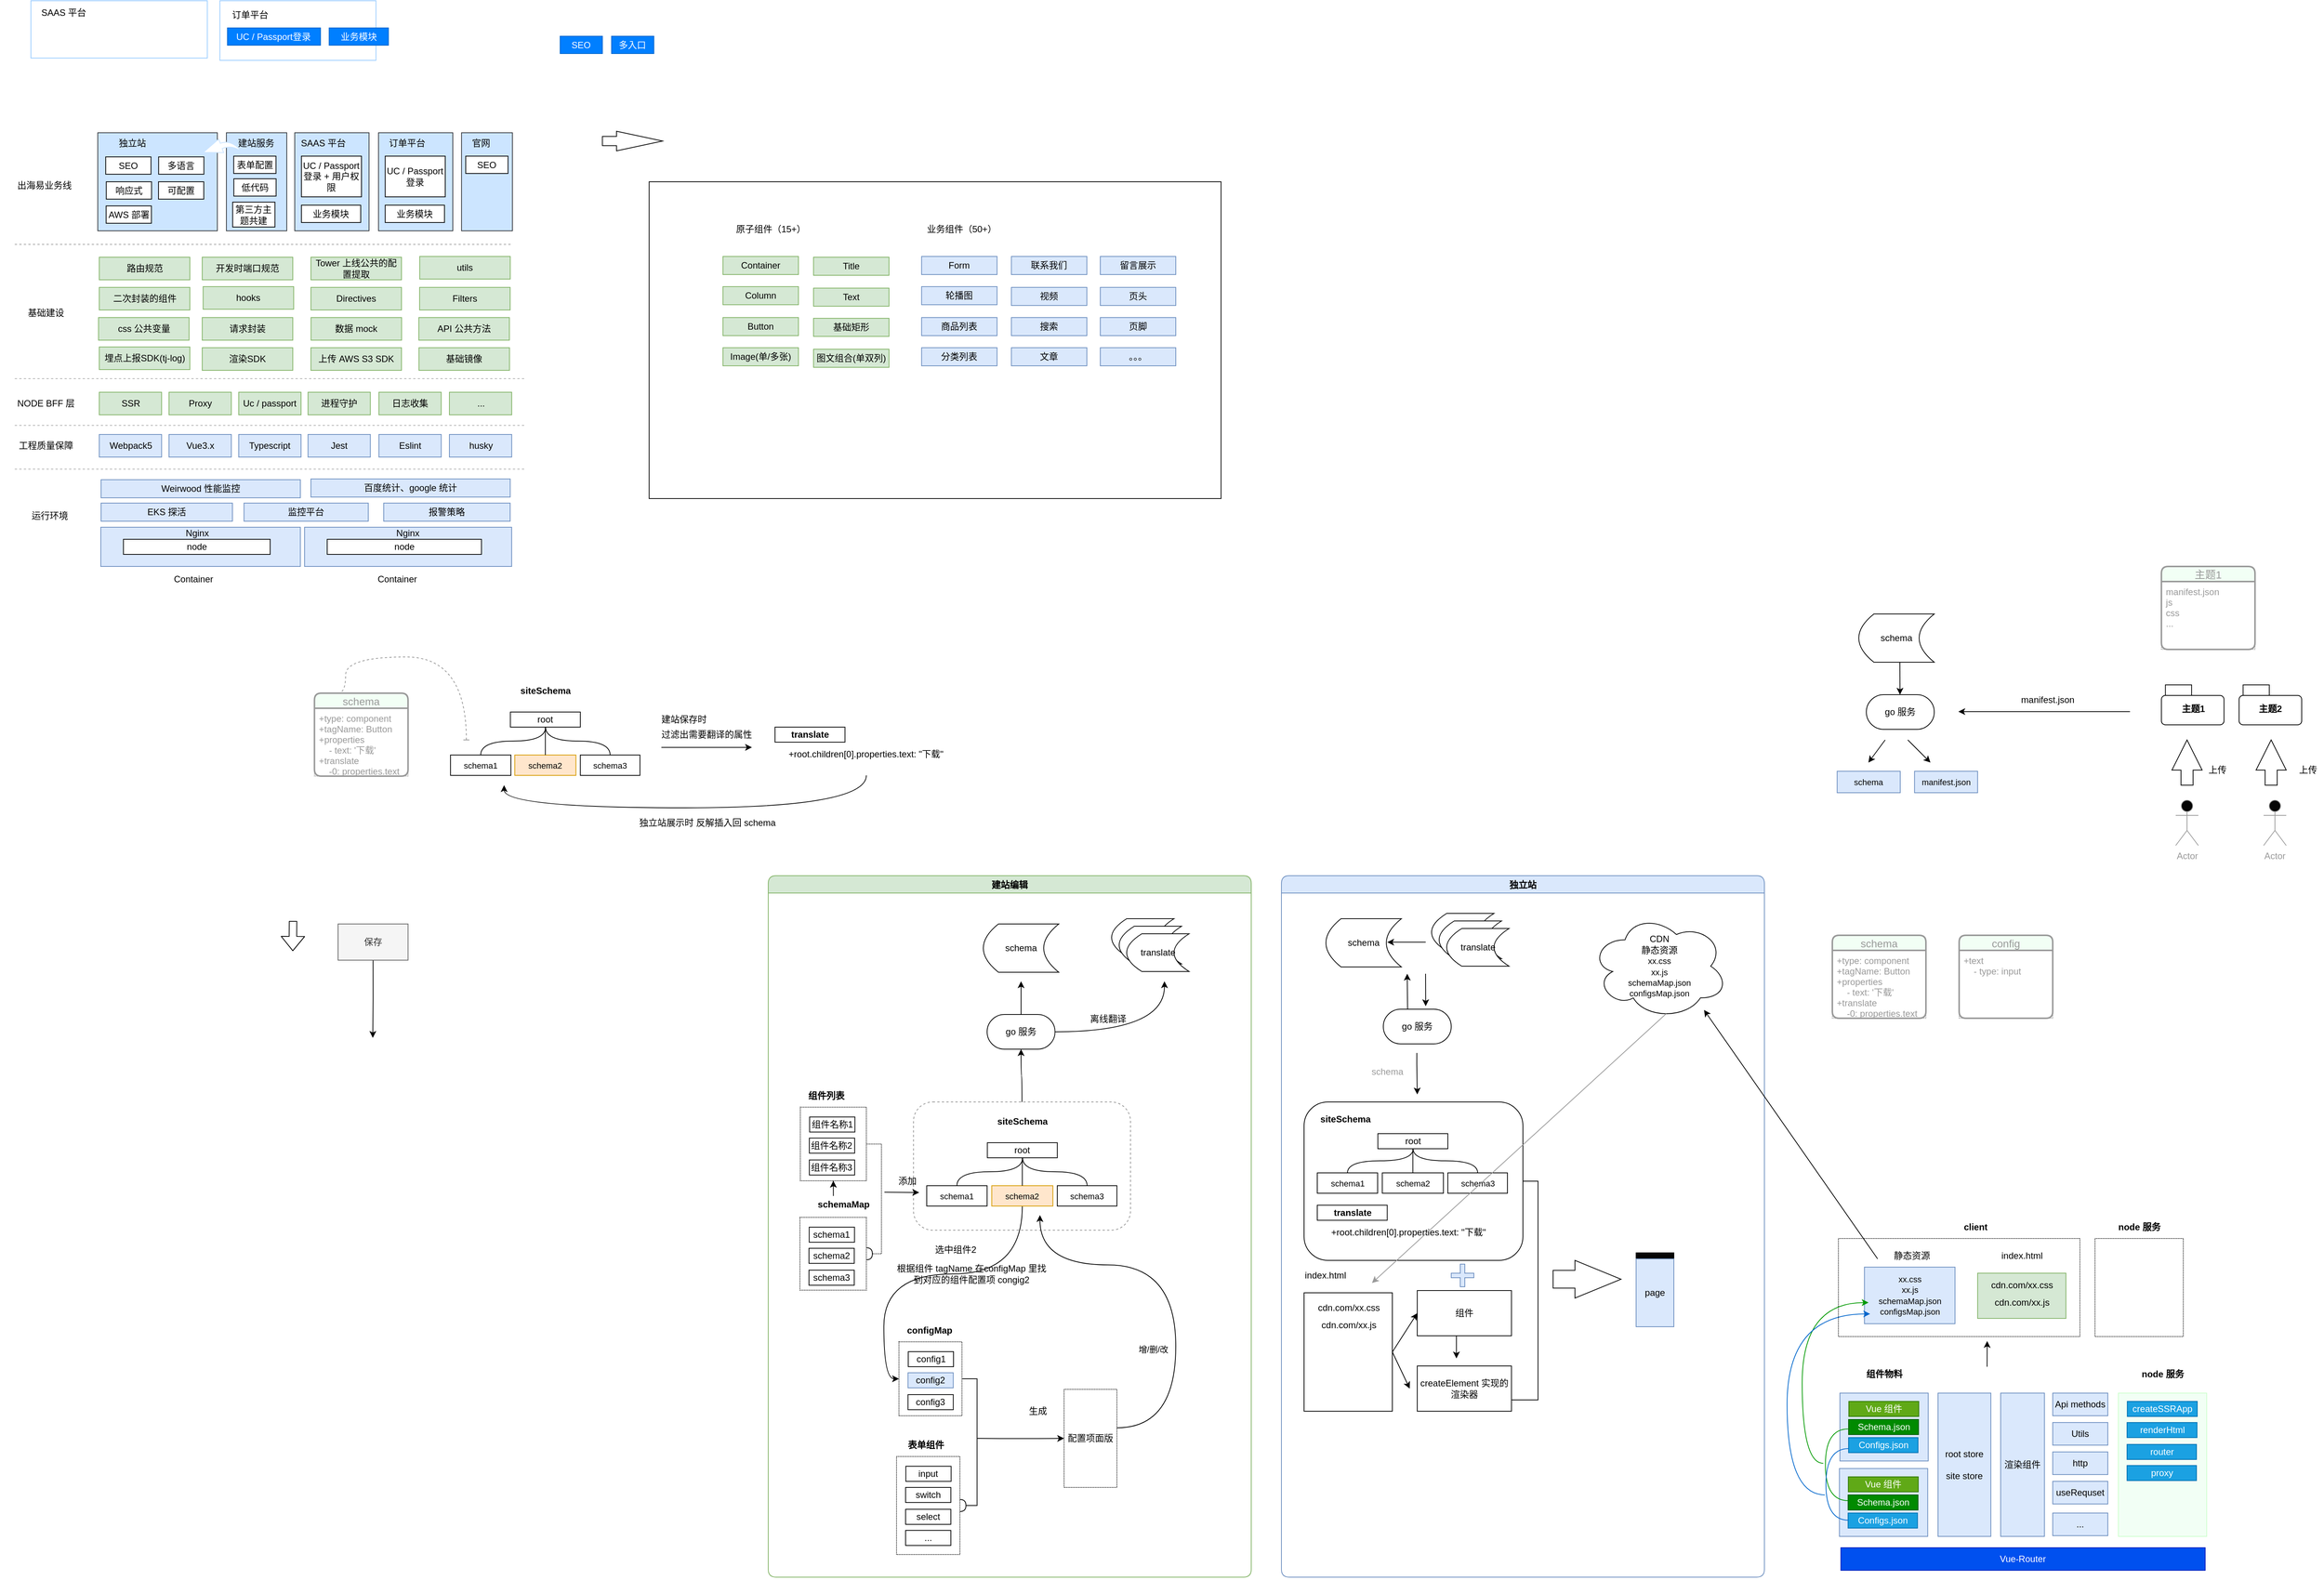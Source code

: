 <mxfile version="21.2.1" type="github">
  <diagram id="DJmYh9hlGDEI7mDPhUNN" name="Page-1">
    <mxGraphModel dx="4094" dy="3463" grid="1" gridSize="10" guides="1" tooltips="1" connect="1" arrows="1" fold="1" page="1" pageScale="1" pageWidth="827" pageHeight="1169" math="0" shadow="0">
      <root>
        <mxCell id="0" />
        <mxCell id="1" parent="0" />
        <mxCell id="obpAeeb6UI381LSGtSmE-24" value="" style="rounded=0;whiteSpace=wrap;html=1;" vertex="1" parent="1">
          <mxGeometry x="932.19" y="170" width="757.81" height="420" as="geometry" />
        </mxCell>
        <mxCell id="loXWWxGICWha7NO9BIzl-136" value="" style="rounded=0;whiteSpace=wrap;html=1;fillColor=#FFFFFF;strokeColor=none;" parent="1" vertex="1">
          <mxGeometry x="72.57" y="60" width="757.43" height="680" as="geometry" />
        </mxCell>
        <mxCell id="loXWWxGICWha7NO9BIzl-134" value="" style="rounded=0;whiteSpace=wrap;html=1;shadow=0;glass=0;strokeWidth=1;fillColor=#cce5ff;fontSize=12;align=center;strokeColor=#36393d;" parent="1" vertex="1">
          <mxGeometry x="683.57" y="105" width="67.43" height="130" as="geometry" />
        </mxCell>
        <mxCell id="loXWWxGICWha7NO9BIzl-127" value="" style="rounded=0;whiteSpace=wrap;html=1;shadow=0;glass=0;strokeWidth=1;fillColor=#cce5ff;fontSize=12;align=center;strokeColor=#36393d;" parent="1" vertex="1">
          <mxGeometry x="462.57" y="105" width="98.43" height="130" as="geometry" />
        </mxCell>
        <mxCell id="loXWWxGICWha7NO9BIzl-126" value="" style="rounded=0;whiteSpace=wrap;html=1;shadow=0;glass=0;strokeWidth=1;fillColor=#cce5ff;fontSize=12;align=center;strokeColor=#36393d;" parent="1" vertex="1">
          <mxGeometry x="372" y="105" width="80" height="130" as="geometry" />
        </mxCell>
        <mxCell id="25mRF62yw-1sSq-Tw0nI-315" value="" style="rounded=0;whiteSpace=wrap;html=1;fontFamily=Helvetica;fontSize=12;strokeWidth=1;strokeColor=none;" parent="1" vertex="1">
          <mxGeometry x="1070" y="1070" width="1940" height="970" as="geometry" />
        </mxCell>
        <mxCell id="25mRF62yw-1sSq-Tw0nI-62" value="" style="rounded=0;whiteSpace=wrap;html=1;dashed=1;dashPattern=1 1;" parent="1" vertex="1">
          <mxGeometry x="2508.06" y="1570.96" width="320" height="130" as="geometry" />
        </mxCell>
        <mxCell id="25mRF62yw-1sSq-Tw0nI-205" value="" style="edgeStyle=orthogonalEdgeStyle;curved=1;orthogonalLoop=1;jettySize=auto;html=1;fontFamily=Helvetica;fontSize=12;fontColor=#999999;endArrow=classic;endFill=1;strokeColor=#000000;" parent="1" source="25mRF62yw-1sSq-Tw0nI-203" target="25mRF62yw-1sSq-Tw0nI-204" edge="1">
          <mxGeometry relative="1" as="geometry" />
        </mxCell>
        <mxCell id="25mRF62yw-1sSq-Tw0nI-203" value="" style="rounded=1;whiteSpace=wrap;html=1;fontFamily=Helvetica;fontSize=12;strokeWidth=1;dashed=1;strokeColor=#999999;" parent="1" vertex="1">
          <mxGeometry x="1282.5" y="1390" width="287.5" height="170" as="geometry" />
        </mxCell>
        <mxCell id="25mRF62yw-1sSq-Tw0nI-64" value="" style="rounded=0;whiteSpace=wrap;html=1;dashed=1;dashPattern=1 1;" parent="1" vertex="1">
          <mxGeometry x="1131.98" y="1542.96" width="88.02" height="96.5" as="geometry" />
        </mxCell>
        <mxCell id="25mRF62yw-1sSq-Tw0nI-65" value="schemaMap" style="text;html=1;strokeColor=none;fillColor=none;align=center;verticalAlign=middle;whiteSpace=wrap;rounded=0;fontStyle=1" parent="1" vertex="1">
          <mxGeometry x="1160.31" y="1510.96" width="60" height="30" as="geometry" />
        </mxCell>
        <mxCell id="25mRF62yw-1sSq-Tw0nI-66" value="schema1" style="rounded=0;whiteSpace=wrap;html=1;shadow=0;glass=0;strokeWidth=1;fontSize=12;align=center;" parent="1" vertex="1">
          <mxGeometry x="1144.29" y="1555.96" width="60" height="20" as="geometry" />
        </mxCell>
        <mxCell id="25mRF62yw-1sSq-Tw0nI-67" value="schema2" style="rounded=0;whiteSpace=wrap;html=1;shadow=0;glass=0;strokeWidth=1;fontSize=12;align=center;" parent="1" vertex="1">
          <mxGeometry x="1143.96" y="1583.96" width="60" height="20" as="geometry" />
        </mxCell>
        <mxCell id="25mRF62yw-1sSq-Tw0nI-68" value="schema3" style="rounded=0;whiteSpace=wrap;html=1;shadow=0;glass=0;strokeWidth=1;fontSize=12;align=center;" parent="1" vertex="1">
          <mxGeometry x="1143.96" y="1612.96" width="60" height="20" as="geometry" />
        </mxCell>
        <mxCell id="25mRF62yw-1sSq-Tw0nI-71" value="siteSchema" style="text;html=1;strokeColor=none;fillColor=none;align=center;verticalAlign=middle;whiteSpace=wrap;rounded=0;fontStyle=1" parent="1" vertex="1">
          <mxGeometry x="1397" y="1401" width="60" height="30" as="geometry" />
        </mxCell>
        <mxCell id="25mRF62yw-1sSq-Tw0nI-72" value="root" style="rounded=0;whiteSpace=wrap;html=1;shadow=0;glass=0;strokeWidth=1;fontSize=12;align=center;" parent="1" vertex="1">
          <mxGeometry x="1380.31" y="1444" width="92.7" height="20" as="geometry" />
        </mxCell>
        <mxCell id="25mRF62yw-1sSq-Tw0nI-122" value="schema3" style="whiteSpace=wrap;html=1;align=center;verticalAlign=middle;treeFolding=1;treeMoving=1;newEdgeStyle={&quot;edgeStyle&quot;:&quot;elbowEdgeStyle&quot;,&quot;startArrow&quot;:&quot;none&quot;,&quot;endArrow&quot;:&quot;none&quot;};fontFamily=Helvetica;fontSize=11;" parent="1" vertex="1">
          <mxGeometry x="1473" y="1501" width="79" height="27" as="geometry" />
        </mxCell>
        <mxCell id="25mRF62yw-1sSq-Tw0nI-123" value="" style="edgeStyle=elbowEdgeStyle;elbow=vertical;startArrow=none;endArrow=none;rounded=0;fontFamily=Helvetica;fontSize=11;strokeColor=#000000;curved=1;" parent="1" target="25mRF62yw-1sSq-Tw0nI-122" edge="1">
          <mxGeometry relative="1" as="geometry">
            <mxPoint x="1427" y="1464" as="sourcePoint" />
          </mxGeometry>
        </mxCell>
        <mxCell id="25mRF62yw-1sSq-Tw0nI-188" style="edgeStyle=orthogonalEdgeStyle;orthogonalLoop=1;jettySize=auto;html=1;exitX=0.5;exitY=1;exitDx=0;exitDy=0;entryX=0;entryY=0.5;entryDx=0;entryDy=0;fontFamily=Helvetica;fontSize=12;strokeColor=#000000;curved=1;" parent="1" source="25mRF62yw-1sSq-Tw0nI-130" target="25mRF62yw-1sSq-Tw0nI-136" edge="1">
          <mxGeometry relative="1" as="geometry" />
        </mxCell>
        <mxCell id="25mRF62yw-1sSq-Tw0nI-130" value="schema2" style="whiteSpace=wrap;html=1;align=center;verticalAlign=middle;treeFolding=1;treeMoving=1;newEdgeStyle={&quot;edgeStyle&quot;:&quot;elbowEdgeStyle&quot;,&quot;startArrow&quot;:&quot;none&quot;,&quot;endArrow&quot;:&quot;none&quot;};fontFamily=Helvetica;fontSize=11;fillColor=#ffe6cc;strokeColor=#d79b00;" parent="1" vertex="1">
          <mxGeometry x="1386.16" y="1501" width="81" height="27" as="geometry" />
        </mxCell>
        <mxCell id="25mRF62yw-1sSq-Tw0nI-131" value="" style="edgeStyle=elbowEdgeStyle;elbow=vertical;startArrow=none;endArrow=none;rounded=0;fontFamily=Helvetica;fontSize=11;strokeColor=#000000;curved=1;entryX=0.5;entryY=0;entryDx=0;entryDy=0;exitX=0.5;exitY=1;exitDx=0;exitDy=0;" parent="1" source="25mRF62yw-1sSq-Tw0nI-72" target="25mRF62yw-1sSq-Tw0nI-130" edge="1">
          <mxGeometry relative="1" as="geometry">
            <mxPoint x="1428" y="1464" as="sourcePoint" />
            <mxPoint x="1428" y="1506" as="targetPoint" />
          </mxGeometry>
        </mxCell>
        <mxCell id="25mRF62yw-1sSq-Tw0nI-133" value="schema1" style="whiteSpace=wrap;html=1;align=center;verticalAlign=middle;treeFolding=1;treeMoving=1;newEdgeStyle={&quot;edgeStyle&quot;:&quot;elbowEdgeStyle&quot;,&quot;startArrow&quot;:&quot;none&quot;,&quot;endArrow&quot;:&quot;none&quot;};fontFamily=Helvetica;fontSize=11;" parent="1" vertex="1">
          <mxGeometry x="1300" y="1501" width="80" height="27" as="geometry" />
        </mxCell>
        <mxCell id="25mRF62yw-1sSq-Tw0nI-134" value="" style="edgeStyle=elbowEdgeStyle;elbow=vertical;startArrow=none;endArrow=none;rounded=0;fontFamily=Helvetica;fontSize=11;strokeColor=#000000;curved=1;" parent="1" target="25mRF62yw-1sSq-Tw0nI-133" edge="1">
          <mxGeometry relative="1" as="geometry">
            <mxPoint x="1427" y="1464" as="sourcePoint" />
          </mxGeometry>
        </mxCell>
        <mxCell id="25mRF62yw-1sSq-Tw0nI-135" value="" style="shape=flexArrow;endArrow=classic;html=1;fontFamily=Helvetica;fontSize=11;strokeColor=#000000;curved=1;" parent="1" edge="1">
          <mxGeometry width="50" height="50" relative="1" as="geometry">
            <mxPoint x="460.31" y="1150" as="sourcePoint" />
            <mxPoint x="460.0" y="1190" as="targetPoint" />
          </mxGeometry>
        </mxCell>
        <mxCell id="25mRF62yw-1sSq-Tw0nI-191" style="edgeStyle=orthogonalEdgeStyle;rounded=0;orthogonalLoop=1;jettySize=auto;html=1;exitX=1;exitY=0.5;exitDx=0;exitDy=0;entryX=1;entryY=0.5;entryDx=0;entryDy=0;fontFamily=Helvetica;fontSize=12;strokeColor=#000000;endArrow=halfCircle;endFill=0;" parent="1" source="25mRF62yw-1sSq-Tw0nI-136" target="25mRF62yw-1sSq-Tw0nI-144" edge="1">
          <mxGeometry relative="1" as="geometry" />
        </mxCell>
        <mxCell id="25mRF62yw-1sSq-Tw0nI-136" value="" style="rounded=0;whiteSpace=wrap;html=1;dashed=1;dashPattern=1 1;" parent="1" vertex="1">
          <mxGeometry x="1263.2" y="1708" width="83.49" height="98" as="geometry" />
        </mxCell>
        <mxCell id="25mRF62yw-1sSq-Tw0nI-137" value="configMap" style="text;html=1;strokeColor=none;fillColor=none;align=center;verticalAlign=middle;whiteSpace=wrap;rounded=0;fontStyle=1" parent="1" vertex="1">
          <mxGeometry x="1274.2" y="1678" width="60" height="30" as="geometry" />
        </mxCell>
        <mxCell id="25mRF62yw-1sSq-Tw0nI-138" value="config1" style="rounded=0;whiteSpace=wrap;html=1;shadow=0;glass=0;strokeWidth=1;fontSize=12;align=center;" parent="1" vertex="1">
          <mxGeometry x="1275.51" y="1721" width="60" height="20" as="geometry" />
        </mxCell>
        <mxCell id="25mRF62yw-1sSq-Tw0nI-139" value="config2" style="rounded=0;whiteSpace=wrap;html=1;shadow=0;glass=0;strokeWidth=1;fontSize=12;align=center;fillColor=#dae8fc;strokeColor=#6c8ebf;" parent="1" vertex="1">
          <mxGeometry x="1275.18" y="1749" width="60" height="20" as="geometry" />
        </mxCell>
        <mxCell id="25mRF62yw-1sSq-Tw0nI-140" value="config3" style="rounded=0;whiteSpace=wrap;html=1;shadow=0;glass=0;strokeWidth=1;fontSize=12;align=center;" parent="1" vertex="1">
          <mxGeometry x="1275.18" y="1778" width="60" height="20" as="geometry" />
        </mxCell>
        <mxCell id="25mRF62yw-1sSq-Tw0nI-144" value="" style="rounded=0;whiteSpace=wrap;html=1;dashed=1;dashPattern=1 1;" parent="1" vertex="1">
          <mxGeometry x="1260" y="1860" width="83.99" height="130" as="geometry" />
        </mxCell>
        <mxCell id="25mRF62yw-1sSq-Tw0nI-145" value="input" style="rounded=0;whiteSpace=wrap;html=1;shadow=0;glass=0;strokeWidth=1;fontSize=12;align=center;" parent="1" vertex="1">
          <mxGeometry x="1272.31" y="1873" width="60" height="20" as="geometry" />
        </mxCell>
        <mxCell id="25mRF62yw-1sSq-Tw0nI-146" value="switch" style="rounded=0;whiteSpace=wrap;html=1;shadow=0;glass=0;strokeWidth=1;fontSize=12;align=center;" parent="1" vertex="1">
          <mxGeometry x="1271.98" y="1901" width="60" height="20" as="geometry" />
        </mxCell>
        <mxCell id="25mRF62yw-1sSq-Tw0nI-151" style="edgeStyle=orthogonalEdgeStyle;orthogonalLoop=1;jettySize=auto;html=1;fontFamily=Helvetica;fontSize=11;strokeColor=#000000;elbow=vertical;curved=1;entryX=0;entryY=0.5;entryDx=0;entryDy=0;" parent="1" target="25mRF62yw-1sSq-Tw0nI-150" edge="1">
          <mxGeometry relative="1" as="geometry">
            <mxPoint x="1551" y="1772.74" as="targetPoint" />
            <mxPoint x="1366.69" y="1836" as="sourcePoint" />
          </mxGeometry>
        </mxCell>
        <mxCell id="25mRF62yw-1sSq-Tw0nI-147" value="select" style="rounded=0;whiteSpace=wrap;html=1;shadow=0;glass=0;strokeWidth=1;fontSize=12;align=center;" parent="1" vertex="1">
          <mxGeometry x="1271.98" y="1930" width="60" height="20" as="geometry" />
        </mxCell>
        <mxCell id="25mRF62yw-1sSq-Tw0nI-148" value="..." style="rounded=0;whiteSpace=wrap;html=1;shadow=0;glass=0;strokeWidth=1;fontSize=12;align=center;" parent="1" vertex="1">
          <mxGeometry x="1271.98" y="1958" width="60" height="20" as="geometry" />
        </mxCell>
        <mxCell id="25mRF62yw-1sSq-Tw0nI-149" value="表单组件" style="text;html=1;strokeColor=none;fillColor=none;align=center;verticalAlign=middle;whiteSpace=wrap;rounded=0;fontStyle=1" parent="1" vertex="1">
          <mxGeometry x="1268.98" y="1830" width="60" height="30" as="geometry" />
        </mxCell>
        <mxCell id="25mRF62yw-1sSq-Tw0nI-152" style="edgeStyle=orthogonalEdgeStyle;orthogonalLoop=1;jettySize=auto;html=1;fontFamily=Helvetica;fontSize=11;strokeColor=#000000;curved=1;" parent="1" edge="1">
          <mxGeometry relative="1" as="geometry">
            <mxPoint x="1450" y="1540" as="targetPoint" />
            <mxPoint x="1552" y="1822" as="sourcePoint" />
            <Array as="points">
              <mxPoint x="1630" y="1822" />
              <mxPoint x="1630" y="1606" />
              <mxPoint x="1450" y="1606" />
            </Array>
          </mxGeometry>
        </mxCell>
        <mxCell id="25mRF62yw-1sSq-Tw0nI-150" value="配置项面版" style="rounded=0;whiteSpace=wrap;html=1;dashed=1;dashPattern=1 1;" parent="1" vertex="1">
          <mxGeometry x="1482" y="1771" width="70" height="130" as="geometry" />
        </mxCell>
        <mxCell id="25mRF62yw-1sSq-Tw0nI-153" value="" style="endArrow=classic;html=1;rounded=0;fontFamily=Helvetica;fontSize=11;strokeColor=#000000;" parent="1" edge="1">
          <mxGeometry width="50" height="50" relative="1" as="geometry">
            <mxPoint x="948.39" y="919.86" as="sourcePoint" />
            <mxPoint x="1068.39" y="919.86" as="targetPoint" />
          </mxGeometry>
        </mxCell>
        <mxCell id="25mRF62yw-1sSq-Tw0nI-228" style="edgeStyle=orthogonalEdgeStyle;rounded=0;orthogonalLoop=1;jettySize=auto;html=1;exitX=0.5;exitY=1;exitDx=0;exitDy=0;fontFamily=Helvetica;fontSize=12;fontColor=#999999;startArrow=none;startFill=0;endArrow=classic;endFill=1;strokeColor=#000000;" parent="1" source="25mRF62yw-1sSq-Tw0nI-154" edge="1">
          <mxGeometry relative="1" as="geometry">
            <mxPoint x="565.99" y="1305" as="targetPoint" />
          </mxGeometry>
        </mxCell>
        <mxCell id="25mRF62yw-1sSq-Tw0nI-154" value="保存" style="rounded=0;whiteSpace=wrap;html=1;shadow=0;glass=0;strokeWidth=1;fontSize=12;align=center;fillColor=#f5f5f5;fontColor=#333333;strokeColor=#666666;" parent="1" vertex="1">
          <mxGeometry x="520" y="1154" width="92.7" height="48" as="geometry" />
        </mxCell>
        <mxCell id="25mRF62yw-1sSq-Tw0nI-155" value="增/删/改" style="text;html=1;align=center;verticalAlign=middle;resizable=0;points=[];autosize=1;strokeColor=none;fillColor=none;fontSize=11;fontFamily=Helvetica;" parent="1" vertex="1">
          <mxGeometry x="1570" y="1708" width="60" height="20" as="geometry" />
        </mxCell>
        <mxCell id="25mRF62yw-1sSq-Tw0nI-200" style="edgeStyle=orthogonalEdgeStyle;curved=1;orthogonalLoop=1;jettySize=auto;html=1;exitX=0.25;exitY=0;exitDx=0;exitDy=0;dashed=1;fontFamily=Helvetica;fontSize=12;endArrow=baseDash;endFill=0;strokeColor=#999999;" parent="1" source="25mRF62yw-1sSq-Tw0nI-158" edge="1">
          <mxGeometry relative="1" as="geometry">
            <mxPoint x="690" y="910" as="targetPoint" />
            <Array as="points">
              <mxPoint x="530" y="848" />
              <mxPoint x="530" y="800" />
              <mxPoint x="690" y="800" />
            </Array>
          </mxGeometry>
        </mxCell>
        <mxCell id="25mRF62yw-1sSq-Tw0nI-158" value="schema" style="swimlane;childLayout=stackLayout;horizontal=1;startSize=20;horizontalStack=0;rounded=1;fontSize=14;fontStyle=0;strokeWidth=2;resizeParent=0;resizeLast=1;shadow=0;dashed=0;align=center;dashPattern=1 1;fontFamily=Helvetica;fillColor=#F2FFF5;strokeColor=#999999;fontColor=#999999;" parent="1" vertex="1">
          <mxGeometry x="488.68" y="848" width="124.02" height="110" as="geometry">
            <mxRectangle x="920" y="1180" width="80" height="30" as="alternateBounds" />
          </mxGeometry>
        </mxCell>
        <mxCell id="25mRF62yw-1sSq-Tw0nI-159" value="+type: component&#xa;+tagName: Button&#xa;+properties&#xa;    - text: &#39;下载&#39;&#xa;+translate&#xa;    -0: properties.text" style="align=left;strokeColor=#999999;fillColor=none;spacingLeft=4;fontSize=12;verticalAlign=top;resizable=0;rotatable=0;part=1;dashed=1;dashPattern=1 1;fontFamily=Helvetica;fontColor=#999999;" parent="25mRF62yw-1sSq-Tw0nI-158" vertex="1">
          <mxGeometry y="20" width="124.02" height="90" as="geometry" />
        </mxCell>
        <mxCell id="25mRF62yw-1sSq-Tw0nI-176" style="edgeStyle=orthogonalEdgeStyle;rounded=0;orthogonalLoop=1;jettySize=auto;html=1;exitX=1;exitY=0.5;exitDx=0;exitDy=0;entryX=1;entryY=0.5;entryDx=0;entryDy=0;fontFamily=Helvetica;fontSize=12;strokeColor=#000000;dashed=1;dashPattern=1 1;endArrow=halfCircle;endFill=0;" parent="1" source="25mRF62yw-1sSq-Tw0nI-162" target="25mRF62yw-1sSq-Tw0nI-64" edge="1">
          <mxGeometry relative="1" as="geometry" />
        </mxCell>
        <mxCell id="25mRF62yw-1sSq-Tw0nI-162" value="" style="rounded=0;whiteSpace=wrap;html=1;dashed=1;dashPattern=1 1;" parent="1" vertex="1">
          <mxGeometry x="1132.5" y="1396.87" width="87.5" height="97.67" as="geometry" />
        </mxCell>
        <mxCell id="25mRF62yw-1sSq-Tw0nI-163" value="组件列表" style="text;html=1;strokeColor=none;fillColor=none;align=center;verticalAlign=middle;whiteSpace=wrap;rounded=0;fontStyle=1" parent="1" vertex="1">
          <mxGeometry x="1136.86" y="1366.54" width="60" height="30" as="geometry" />
        </mxCell>
        <mxCell id="25mRF62yw-1sSq-Tw0nI-164" value="组件名称1" style="rounded=0;whiteSpace=wrap;html=1;shadow=0;glass=0;strokeWidth=1;fontSize=12;align=center;" parent="1" vertex="1">
          <mxGeometry x="1144.81" y="1409.87" width="60" height="20" as="geometry" />
        </mxCell>
        <mxCell id="25mRF62yw-1sSq-Tw0nI-165" value="组件名称2" style="rounded=0;whiteSpace=wrap;html=1;shadow=0;glass=0;strokeWidth=1;fontSize=12;align=center;" parent="1" vertex="1">
          <mxGeometry x="1144.48" y="1437.87" width="60" height="20" as="geometry" />
        </mxCell>
        <mxCell id="25mRF62yw-1sSq-Tw0nI-166" value="组件名称3" style="rounded=0;whiteSpace=wrap;html=1;shadow=0;glass=0;strokeWidth=1;fontSize=12;align=center;" parent="1" vertex="1">
          <mxGeometry x="1144.48" y="1466.87" width="60" height="20" as="geometry" />
        </mxCell>
        <mxCell id="25mRF62yw-1sSq-Tw0nI-168" style="edgeStyle=orthogonalEdgeStyle;rounded=0;orthogonalLoop=1;jettySize=auto;html=1;exitX=0.5;exitY=1;exitDx=0;exitDy=0;fontFamily=Helvetica;fontSize=12;strokeColor=#000000;" parent="1" source="25mRF62yw-1sSq-Tw0nI-162" target="25mRF62yw-1sSq-Tw0nI-162" edge="1">
          <mxGeometry relative="1" as="geometry" />
        </mxCell>
        <mxCell id="25mRF62yw-1sSq-Tw0nI-170" value="添加" style="text;html=1;align=center;verticalAlign=middle;resizable=0;points=[];autosize=1;strokeColor=none;fillColor=none;fontSize=12;fontFamily=Helvetica;" parent="1" vertex="1">
          <mxGeometry x="1253.5" y="1485" width="40" height="20" as="geometry" />
        </mxCell>
        <mxCell id="25mRF62yw-1sSq-Tw0nI-178" value="" style="endArrow=classic;html=1;rounded=0;fontFamily=Helvetica;fontSize=11;strokeColor=#000000;" parent="1" edge="1">
          <mxGeometry width="50" height="50" relative="1" as="geometry">
            <mxPoint x="1243.98" y="1509.63" as="sourcePoint" />
            <mxPoint x="1290" y="1510" as="targetPoint" />
          </mxGeometry>
        </mxCell>
        <mxCell id="25mRF62yw-1sSq-Tw0nI-179" value="siteSchema" style="text;html=1;strokeColor=none;fillColor=none;align=center;verticalAlign=middle;whiteSpace=wrap;rounded=0;fontStyle=1" parent="1" vertex="1">
          <mxGeometry x="764.98" y="830" width="60" height="30" as="geometry" />
        </mxCell>
        <mxCell id="25mRF62yw-1sSq-Tw0nI-180" value="root" style="rounded=0;whiteSpace=wrap;html=1;shadow=0;glass=0;strokeWidth=1;fontSize=12;align=center;" parent="1" vertex="1">
          <mxGeometry x="748.29" y="873" width="92.7" height="20" as="geometry" />
        </mxCell>
        <mxCell id="25mRF62yw-1sSq-Tw0nI-181" value="schema3" style="whiteSpace=wrap;html=1;align=center;verticalAlign=middle;treeFolding=1;treeMoving=1;newEdgeStyle={&quot;edgeStyle&quot;:&quot;elbowEdgeStyle&quot;,&quot;startArrow&quot;:&quot;none&quot;,&quot;endArrow&quot;:&quot;none&quot;};fontFamily=Helvetica;fontSize=11;" parent="1" vertex="1">
          <mxGeometry x="840.98" y="930" width="79" height="27" as="geometry" />
        </mxCell>
        <mxCell id="25mRF62yw-1sSq-Tw0nI-182" value="" style="edgeStyle=elbowEdgeStyle;elbow=vertical;startArrow=none;endArrow=none;rounded=0;fontFamily=Helvetica;fontSize=11;strokeColor=#000000;curved=1;" parent="1" target="25mRF62yw-1sSq-Tw0nI-181" edge="1">
          <mxGeometry relative="1" as="geometry">
            <mxPoint x="794.98" y="893" as="sourcePoint" />
          </mxGeometry>
        </mxCell>
        <mxCell id="25mRF62yw-1sSq-Tw0nI-183" value="schema2" style="whiteSpace=wrap;html=1;align=center;verticalAlign=middle;treeFolding=1;treeMoving=1;newEdgeStyle={&quot;edgeStyle&quot;:&quot;elbowEdgeStyle&quot;,&quot;startArrow&quot;:&quot;none&quot;,&quot;endArrow&quot;:&quot;none&quot;};fontFamily=Helvetica;fontSize=11;fillColor=#ffe6cc;strokeColor=#d79b00;" parent="1" vertex="1">
          <mxGeometry x="754.14" y="930" width="81" height="27" as="geometry" />
        </mxCell>
        <mxCell id="25mRF62yw-1sSq-Tw0nI-184" value="" style="edgeStyle=elbowEdgeStyle;elbow=vertical;startArrow=none;endArrow=none;rounded=0;fontFamily=Helvetica;fontSize=11;strokeColor=#000000;curved=1;entryX=0.5;entryY=0;entryDx=0;entryDy=0;exitX=0.5;exitY=1;exitDx=0;exitDy=0;" parent="1" source="25mRF62yw-1sSq-Tw0nI-180" target="25mRF62yw-1sSq-Tw0nI-183" edge="1">
          <mxGeometry relative="1" as="geometry">
            <mxPoint x="795.98" y="893" as="sourcePoint" />
            <mxPoint x="795.98" y="935" as="targetPoint" />
          </mxGeometry>
        </mxCell>
        <mxCell id="25mRF62yw-1sSq-Tw0nI-185" value="schema1" style="whiteSpace=wrap;html=1;align=center;verticalAlign=middle;treeFolding=1;treeMoving=1;newEdgeStyle={&quot;edgeStyle&quot;:&quot;elbowEdgeStyle&quot;,&quot;startArrow&quot;:&quot;none&quot;,&quot;endArrow&quot;:&quot;none&quot;};fontFamily=Helvetica;fontSize=11;" parent="1" vertex="1">
          <mxGeometry x="668.98" y="930" width="80" height="27" as="geometry" />
        </mxCell>
        <mxCell id="25mRF62yw-1sSq-Tw0nI-186" value="" style="edgeStyle=elbowEdgeStyle;elbow=vertical;startArrow=none;endArrow=none;rounded=0;fontFamily=Helvetica;fontSize=11;strokeColor=#000000;curved=1;" parent="1" target="25mRF62yw-1sSq-Tw0nI-185" edge="1">
          <mxGeometry relative="1" as="geometry">
            <mxPoint x="794.98" y="893" as="sourcePoint" />
          </mxGeometry>
        </mxCell>
        <mxCell id="25mRF62yw-1sSq-Tw0nI-189" value="选中组件2" style="text;html=1;align=center;verticalAlign=middle;resizable=0;points=[];autosize=1;strokeColor=none;fillColor=none;fontSize=12;fontFamily=Helvetica;" parent="1" vertex="1">
          <mxGeometry x="1303.19" y="1575.96" width="70" height="20" as="geometry" />
        </mxCell>
        <mxCell id="25mRF62yw-1sSq-Tw0nI-190" value="根据组件 tagName 在configMap 里找&lt;br&gt;到对应的组件配置项 congig2" style="text;html=1;align=center;verticalAlign=middle;resizable=0;points=[];autosize=1;strokeColor=none;fillColor=none;fontSize=12;fontFamily=Helvetica;" parent="1" vertex="1">
          <mxGeometry x="1253.5" y="1602.96" width="210" height="30" as="geometry" />
        </mxCell>
        <mxCell id="25mRF62yw-1sSq-Tw0nI-192" value="生成" style="text;html=1;align=center;verticalAlign=middle;resizable=0;points=[];autosize=1;strokeColor=none;fillColor=none;fontSize=12;fontFamily=Helvetica;" parent="1" vertex="1">
          <mxGeometry x="1426.69" y="1790" width="40" height="20" as="geometry" />
        </mxCell>
        <mxCell id="25mRF62yw-1sSq-Tw0nI-198" value="过滤出需要翻译的属性" style="text;html=1;align=center;verticalAlign=middle;resizable=0;points=[];autosize=1;strokeColor=none;fillColor=none;fontSize=12;fontFamily=Helvetica;" parent="1" vertex="1">
          <mxGeometry x="938.39" y="893" width="140" height="20" as="geometry" />
        </mxCell>
        <mxCell id="25mRF62yw-1sSq-Tw0nI-215" style="edgeStyle=orthogonalEdgeStyle;curved=1;orthogonalLoop=1;jettySize=auto;html=1;exitX=0.5;exitY=0;exitDx=0;exitDy=0;fontFamily=Helvetica;fontSize=12;fontColor=#999999;endArrow=classic;endFill=1;strokeColor=#000000;startArrow=none;startFill=0;" parent="1" source="25mRF62yw-1sSq-Tw0nI-204" edge="1">
          <mxGeometry relative="1" as="geometry">
            <mxPoint x="1425" y="1230" as="targetPoint" />
          </mxGeometry>
        </mxCell>
        <mxCell id="25mRF62yw-1sSq-Tw0nI-216" style="edgeStyle=orthogonalEdgeStyle;curved=1;orthogonalLoop=1;jettySize=auto;html=1;exitX=1;exitY=0.5;exitDx=0;exitDy=0;fontFamily=Helvetica;fontSize=12;fontColor=#999999;startArrow=none;startFill=0;endArrow=classic;endFill=1;strokeColor=#000000;" parent="1" source="25mRF62yw-1sSq-Tw0nI-204" edge="1">
          <mxGeometry relative="1" as="geometry">
            <mxPoint x="1615" y="1230" as="targetPoint" />
          </mxGeometry>
        </mxCell>
        <mxCell id="25mRF62yw-1sSq-Tw0nI-204" value="go 服务" style="whiteSpace=wrap;html=1;rounded=1;strokeWidth=1;arcSize=50;" parent="1" vertex="1">
          <mxGeometry x="1380" y="1274" width="90" height="46" as="geometry" />
        </mxCell>
        <mxCell id="25mRF62yw-1sSq-Tw0nI-206" value="schema" style="shape=dataStorage;whiteSpace=wrap;html=1;fixedSize=1;fontFamily=Helvetica;fontSize=12;strokeWidth=1;" parent="1" vertex="1">
          <mxGeometry x="1375" y="1154" width="100" height="64" as="geometry" />
        </mxCell>
        <mxCell id="25mRF62yw-1sSq-Tw0nI-207" value="translate" style="shape=dataStorage;whiteSpace=wrap;html=1;fixedSize=1;fontFamily=Helvetica;fontSize=12;strokeWidth=1;" parent="1" vertex="1">
          <mxGeometry x="1545" y="1147" width="82.69" height="50" as="geometry" />
        </mxCell>
        <mxCell id="25mRF62yw-1sSq-Tw0nI-208" value="translate" style="shape=dataStorage;whiteSpace=wrap;html=1;fixedSize=1;fontFamily=Helvetica;fontSize=12;strokeWidth=1;" parent="1" vertex="1">
          <mxGeometry x="1555" y="1157" width="82.69" height="50" as="geometry" />
        </mxCell>
        <mxCell id="25mRF62yw-1sSq-Tw0nI-209" value="translate" style="shape=dataStorage;whiteSpace=wrap;html=1;fixedSize=1;fontFamily=Helvetica;fontSize=12;strokeWidth=1;" parent="1" vertex="1">
          <mxGeometry x="1565" y="1167" width="82.69" height="50" as="geometry" />
        </mxCell>
        <mxCell id="25mRF62yw-1sSq-Tw0nI-252" value="建站编辑" style="swimlane;rounded=1;fontFamily=Helvetica;fontSize=12;strokeColor=#82b366;strokeWidth=1;fillColor=#d5e8d4;" parent="1" vertex="1">
          <mxGeometry x="1090" y="1090" width="640" height="930" as="geometry" />
        </mxCell>
        <mxCell id="25mRF62yw-1sSq-Tw0nI-217" value="离线翻译" style="text;html=1;align=center;verticalAlign=middle;resizable=0;points=[];autosize=1;fontSize=12;fontFamily=Helvetica;" parent="25mRF62yw-1sSq-Tw0nI-252" vertex="1">
          <mxGeometry x="420.0" y="180" width="60" height="20" as="geometry" />
        </mxCell>
        <mxCell id="25mRF62yw-1sSq-Tw0nI-253" value="独立站" style="swimlane;rounded=1;fontFamily=Helvetica;fontSize=12;strokeWidth=1;fillColor=#dae8fc;strokeColor=#6c8ebf;" parent="1" vertex="1">
          <mxGeometry x="1770" y="1090" width="640" height="930" as="geometry" />
        </mxCell>
        <mxCell id="25mRF62yw-1sSq-Tw0nI-257" value="go 服务" style="whiteSpace=wrap;html=1;rounded=1;strokeWidth=1;arcSize=50;" parent="25mRF62yw-1sSq-Tw0nI-253" vertex="1">
          <mxGeometry x="135" y="177" width="90" height="46" as="geometry" />
        </mxCell>
        <mxCell id="25mRF62yw-1sSq-Tw0nI-258" value="schema" style="shape=dataStorage;whiteSpace=wrap;html=1;fixedSize=1;fontFamily=Helvetica;fontSize=12;strokeWidth=1;" parent="25mRF62yw-1sSq-Tw0nI-253" vertex="1">
          <mxGeometry x="59" y="57" width="100" height="64" as="geometry" />
        </mxCell>
        <mxCell id="25mRF62yw-1sSq-Tw0nI-259" value="translate" style="shape=dataStorage;whiteSpace=wrap;html=1;fixedSize=1;fontFamily=Helvetica;fontSize=12;strokeWidth=1;" parent="25mRF62yw-1sSq-Tw0nI-253" vertex="1">
          <mxGeometry x="199" y="50" width="82.69" height="50" as="geometry" />
        </mxCell>
        <mxCell id="25mRF62yw-1sSq-Tw0nI-260" value="translate" style="shape=dataStorage;whiteSpace=wrap;html=1;fixedSize=1;fontFamily=Helvetica;fontSize=12;strokeWidth=1;" parent="25mRF62yw-1sSq-Tw0nI-253" vertex="1">
          <mxGeometry x="209" y="60" width="82.69" height="50" as="geometry" />
        </mxCell>
        <mxCell id="25mRF62yw-1sSq-Tw0nI-261" value="translate" style="shape=dataStorage;whiteSpace=wrap;html=1;fixedSize=1;fontFamily=Helvetica;fontSize=12;strokeWidth=1;" parent="25mRF62yw-1sSq-Tw0nI-253" vertex="1">
          <mxGeometry x="219" y="70" width="82.69" height="50" as="geometry" />
        </mxCell>
        <mxCell id="25mRF62yw-1sSq-Tw0nI-242" value="" style="rounded=1;whiteSpace=wrap;html=1;fontFamily=Helvetica;fontSize=12;strokeWidth=1;" parent="25mRF62yw-1sSq-Tw0nI-253" vertex="1">
          <mxGeometry x="30" y="300" width="290" height="210" as="geometry" />
        </mxCell>
        <mxCell id="25mRF62yw-1sSq-Tw0nI-219" value="translate" style="rounded=0;whiteSpace=wrap;html=1;shadow=0;glass=0;strokeWidth=1;fontSize=12;align=center;fontStyle=1" parent="25mRF62yw-1sSq-Tw0nI-253" vertex="1">
          <mxGeometry x="47.5" y="436.83" width="92.7" height="20" as="geometry" />
        </mxCell>
        <mxCell id="25mRF62yw-1sSq-Tw0nI-220" value="&lt;span style=&quot;color: rgb(0 , 0 , 0) ; text-align: left&quot;&gt;+root.children[0].properties.text: &quot;下载&quot;&lt;/span&gt;" style="text;html=1;align=center;verticalAlign=middle;resizable=0;points=[];autosize=1;strokeColor=none;fillColor=none;fontSize=12;fontFamily=Helvetica;fontColor=#999999;" parent="25mRF62yw-1sSq-Tw0nI-253" vertex="1">
          <mxGeometry x="57.5" y="462.96" width="220" height="20" as="geometry" />
        </mxCell>
        <mxCell id="25mRF62yw-1sSq-Tw0nI-243" value="siteSchema" style="text;html=1;strokeColor=none;fillColor=none;align=center;verticalAlign=middle;whiteSpace=wrap;rounded=0;fontStyle=1" parent="25mRF62yw-1sSq-Tw0nI-253" vertex="1">
          <mxGeometry x="54.5" y="308" width="60" height="30" as="geometry" />
        </mxCell>
        <mxCell id="25mRF62yw-1sSq-Tw0nI-244" value="root" style="rounded=0;whiteSpace=wrap;html=1;shadow=0;glass=0;strokeWidth=1;fontSize=12;align=center;" parent="25mRF62yw-1sSq-Tw0nI-253" vertex="1">
          <mxGeometry x="127.81" y="342" width="92.7" height="20" as="geometry" />
        </mxCell>
        <mxCell id="25mRF62yw-1sSq-Tw0nI-245" value="schema3" style="whiteSpace=wrap;html=1;align=center;verticalAlign=middle;treeFolding=1;treeMoving=1;newEdgeStyle={&quot;edgeStyle&quot;:&quot;elbowEdgeStyle&quot;,&quot;startArrow&quot;:&quot;none&quot;,&quot;endArrow&quot;:&quot;none&quot;};fontFamily=Helvetica;fontSize=11;" parent="25mRF62yw-1sSq-Tw0nI-253" vertex="1">
          <mxGeometry x="220.5" y="394" width="79" height="27" as="geometry" />
        </mxCell>
        <mxCell id="25mRF62yw-1sSq-Tw0nI-246" value="" style="edgeStyle=elbowEdgeStyle;elbow=vertical;startArrow=none;endArrow=none;rounded=0;fontFamily=Helvetica;fontSize=11;strokeColor=#000000;curved=1;" parent="25mRF62yw-1sSq-Tw0nI-253" target="25mRF62yw-1sSq-Tw0nI-245" edge="1">
          <mxGeometry relative="1" as="geometry">
            <mxPoint x="174.5" y="362" as="sourcePoint" />
          </mxGeometry>
        </mxCell>
        <mxCell id="25mRF62yw-1sSq-Tw0nI-247" value="schema2" style="whiteSpace=wrap;html=1;align=center;verticalAlign=middle;treeFolding=1;treeMoving=1;newEdgeStyle={&quot;edgeStyle&quot;:&quot;elbowEdgeStyle&quot;,&quot;startArrow&quot;:&quot;none&quot;,&quot;endArrow&quot;:&quot;none&quot;};fontFamily=Helvetica;fontSize=11;" parent="25mRF62yw-1sSq-Tw0nI-253" vertex="1">
          <mxGeometry x="133.66" y="394" width="81" height="27" as="geometry" />
        </mxCell>
        <mxCell id="25mRF62yw-1sSq-Tw0nI-248" value="" style="edgeStyle=elbowEdgeStyle;elbow=vertical;startArrow=none;endArrow=none;rounded=0;fontFamily=Helvetica;fontSize=11;strokeColor=#000000;curved=1;entryX=0.5;entryY=0;entryDx=0;entryDy=0;exitX=0.5;exitY=1;exitDx=0;exitDy=0;" parent="25mRF62yw-1sSq-Tw0nI-253" source="25mRF62yw-1sSq-Tw0nI-244" target="25mRF62yw-1sSq-Tw0nI-247" edge="1">
          <mxGeometry relative="1" as="geometry">
            <mxPoint x="175.5" y="362" as="sourcePoint" />
            <mxPoint x="175.5" y="404" as="targetPoint" />
          </mxGeometry>
        </mxCell>
        <mxCell id="25mRF62yw-1sSq-Tw0nI-249" value="schema1" style="whiteSpace=wrap;html=1;align=center;verticalAlign=middle;treeFolding=1;treeMoving=1;newEdgeStyle={&quot;edgeStyle&quot;:&quot;elbowEdgeStyle&quot;,&quot;startArrow&quot;:&quot;none&quot;,&quot;endArrow&quot;:&quot;none&quot;};fontFamily=Helvetica;fontSize=11;" parent="25mRF62yw-1sSq-Tw0nI-253" vertex="1">
          <mxGeometry x="47.5" y="394" width="80" height="27" as="geometry" />
        </mxCell>
        <mxCell id="25mRF62yw-1sSq-Tw0nI-250" value="" style="edgeStyle=elbowEdgeStyle;elbow=vertical;startArrow=none;endArrow=none;rounded=0;fontFamily=Helvetica;fontSize=11;strokeColor=#000000;curved=1;" parent="25mRF62yw-1sSq-Tw0nI-253" target="25mRF62yw-1sSq-Tw0nI-249" edge="1">
          <mxGeometry relative="1" as="geometry">
            <mxPoint x="174.5" y="362" as="sourcePoint" />
          </mxGeometry>
        </mxCell>
        <mxCell id="25mRF62yw-1sSq-Tw0nI-241" style="edgeStyle=orthogonalEdgeStyle;rounded=0;orthogonalLoop=1;jettySize=auto;html=1;fontFamily=Helvetica;fontSize=12;fontColor=#999999;startArrow=none;startFill=0;endArrow=classic;endFill=1;strokeColor=#000000;" parent="25mRF62yw-1sSq-Tw0nI-253" edge="1">
          <mxGeometry relative="1" as="geometry">
            <mxPoint x="179.44" y="235" as="sourcePoint" />
            <mxPoint x="180" y="290" as="targetPoint" />
            <Array as="points">
              <mxPoint x="180" y="250" />
              <mxPoint x="180" y="250" />
            </Array>
          </mxGeometry>
        </mxCell>
        <mxCell id="25mRF62yw-1sSq-Tw0nI-263" value="createElement 实现的渲染器" style="rounded=0;whiteSpace=wrap;html=1;" parent="25mRF62yw-1sSq-Tw0nI-253" vertex="1">
          <mxGeometry x="180" y="650" width="124.83" height="60" as="geometry" />
        </mxCell>
        <mxCell id="25mRF62yw-1sSq-Tw0nI-239" value="" style="endArrow=classic;html=1;rounded=0;fontFamily=Helvetica;fontSize=12;fontColor=#999999;strokeColor=#000000;" parent="25mRF62yw-1sSq-Tw0nI-253" edge="1">
          <mxGeometry width="50" height="50" relative="1" as="geometry">
            <mxPoint x="191" y="130" as="sourcePoint" />
            <mxPoint x="191.17" y="173" as="targetPoint" />
          </mxGeometry>
        </mxCell>
        <mxCell id="25mRF62yw-1sSq-Tw0nI-238" value="" style="endArrow=classic;html=1;rounded=0;fontFamily=Helvetica;fontSize=12;fontColor=#999999;strokeColor=#000000;" parent="25mRF62yw-1sSq-Tw0nI-253" edge="1">
          <mxGeometry width="50" height="50" relative="1" as="geometry">
            <mxPoint x="167.17" y="177" as="sourcePoint" />
            <mxPoint x="166.67" y="130" as="targetPoint" />
          </mxGeometry>
        </mxCell>
        <mxCell id="25mRF62yw-1sSq-Tw0nI-264" value="" style="endArrow=classic;html=1;rounded=0;fontFamily=Helvetica;fontSize=12;fontColor=#999999;strokeColor=#000000;" parent="25mRF62yw-1sSq-Tw0nI-253" edge="1">
          <mxGeometry width="50" height="50" relative="1" as="geometry">
            <mxPoint x="191.2" y="88.17" as="sourcePoint" />
            <mxPoint x="140.2" y="88.17" as="targetPoint" />
          </mxGeometry>
        </mxCell>
        <mxCell id="25mRF62yw-1sSq-Tw0nI-267" value="组件" style="rounded=0;whiteSpace=wrap;html=1;" parent="25mRF62yw-1sSq-Tw0nI-253" vertex="1">
          <mxGeometry x="180" y="550" width="124.83" height="60" as="geometry" />
        </mxCell>
        <mxCell id="25mRF62yw-1sSq-Tw0nI-271" value="page" style="rounded=0;whiteSpace=wrap;html=1;fillColor=#050505;" parent="25mRF62yw-1sSq-Tw0nI-253" vertex="1">
          <mxGeometry x="470" y="500" width="50" height="90" as="geometry" />
        </mxCell>
        <mxCell id="25mRF62yw-1sSq-Tw0nI-270" style="edgeStyle=orthogonalEdgeStyle;rounded=0;orthogonalLoop=1;jettySize=auto;html=1;exitX=1;exitY=0.5;exitDx=0;exitDy=0;fontFamily=Helvetica;fontSize=12;fontColor=#999999;startArrow=none;startFill=0;endArrow=none;endFill=0;strokeColor=#000000;entryX=1;entryY=0.75;entryDx=0;entryDy=0;" parent="25mRF62yw-1sSq-Tw0nI-253" source="25mRF62yw-1sSq-Tw0nI-242" target="25mRF62yw-1sSq-Tw0nI-263" edge="1">
          <mxGeometry relative="1" as="geometry">
            <mxPoint x="380" y="550.0" as="targetPoint" />
          </mxGeometry>
        </mxCell>
        <mxCell id="25mRF62yw-1sSq-Tw0nI-272" value="" style="html=1;shadow=0;dashed=0;align=center;verticalAlign=middle;shape=mxgraph.arrows2.arrow;dy=0.53;dx=61.06;notch=0;rounded=1;fontFamily=Helvetica;fontSize=12;strokeWidth=1;" parent="25mRF62yw-1sSq-Tw0nI-253" vertex="1">
          <mxGeometry x="360" y="510" width="90" height="50" as="geometry" />
        </mxCell>
        <mxCell id="25mRF62yw-1sSq-Tw0nI-273" value="page" style="rounded=0;whiteSpace=wrap;html=1;fillColor=#dae8fc;strokeColor=#6c8ebf;" parent="25mRF62yw-1sSq-Tw0nI-253" vertex="1">
          <mxGeometry x="470" y="508" width="50" height="90" as="geometry" />
        </mxCell>
        <mxCell id="25mRF62yw-1sSq-Tw0nI-24" value="CDN&lt;br&gt;静态资源&lt;br&gt;&lt;font style=&quot;font-size: 11px&quot;&gt;xx.css&lt;br style=&quot;font-size: 11px&quot;&gt;xx.js&lt;br style=&quot;font-size: 11px&quot;&gt;schemaMap.json&lt;br style=&quot;font-size: 11px&quot;&gt;configsMap.json&lt;/font&gt;" style="ellipse;shape=cloud;whiteSpace=wrap;html=1;fontFamily=Helvetica;" parent="25mRF62yw-1sSq-Tw0nI-253" vertex="1">
          <mxGeometry x="410" y="50" width="181.5" height="140" as="geometry" />
        </mxCell>
        <mxCell id="25mRF62yw-1sSq-Tw0nI-280" style="rounded=0;orthogonalLoop=1;jettySize=auto;html=1;exitX=1;exitY=0.5;exitDx=0;exitDy=0;entryX=0;entryY=0.5;entryDx=0;entryDy=0;fontFamily=Helvetica;fontSize=12;fontColor=#999999;startArrow=none;startFill=0;endArrow=classic;endFill=1;strokeColor=#000000;" parent="25mRF62yw-1sSq-Tw0nI-253" source="25mRF62yw-1sSq-Tw0nI-274" target="25mRF62yw-1sSq-Tw0nI-267" edge="1">
          <mxGeometry relative="1" as="geometry" />
        </mxCell>
        <mxCell id="25mRF62yw-1sSq-Tw0nI-274" value="" style="rounded=0;whiteSpace=wrap;html=1;" parent="25mRF62yw-1sSq-Tw0nI-253" vertex="1">
          <mxGeometry x="30" y="553" width="117" height="157" as="geometry" />
        </mxCell>
        <mxCell id="25mRF62yw-1sSq-Tw0nI-275" value="cdn.com/xx.css" style="rounded=0;whiteSpace=wrap;html=1;shadow=0;glass=0;strokeWidth=1;fontSize=12;align=center;fillColor=none;strokeColor=none;" parent="25mRF62yw-1sSq-Tw0nI-253" vertex="1">
          <mxGeometry x="43.32" y="563" width="92.7" height="20" as="geometry" />
        </mxCell>
        <mxCell id="25mRF62yw-1sSq-Tw0nI-276" value="cdn.com/xx.js" style="rounded=0;whiteSpace=wrap;html=1;shadow=0;glass=0;strokeColor=none;strokeWidth=1;fillColor=none;fontSize=12;align=center;" parent="25mRF62yw-1sSq-Tw0nI-253" vertex="1">
          <mxGeometry x="42.99" y="586" width="92.7" height="20" as="geometry" />
        </mxCell>
        <mxCell id="25mRF62yw-1sSq-Tw0nI-277" value="index.html" style="rounded=0;whiteSpace=wrap;html=1;shadow=0;glass=0;strokeColor=none;strokeWidth=1;fillColor=none;fontSize=12;align=center;" parent="25mRF62yw-1sSq-Tw0nI-253" vertex="1">
          <mxGeometry x="12.32" y="520" width="92.7" height="20" as="geometry" />
        </mxCell>
        <mxCell id="25mRF62yw-1sSq-Tw0nI-268" value="" style="shape=cross;whiteSpace=wrap;html=1;rounded=1;fontFamily=Helvetica;fontSize=12;strokeColor=#6c8ebf;strokeWidth=1;fillColor=#dae8fc;size=0.2;" parent="25mRF62yw-1sSq-Tw0nI-253" vertex="1">
          <mxGeometry x="225" y="515" width="30" height="30" as="geometry" />
        </mxCell>
        <mxCell id="25mRF62yw-1sSq-Tw0nI-45" value="" style="endArrow=classic;html=1;rounded=0;fontFamily=Helvetica;" parent="25mRF62yw-1sSq-Tw0nI-253" edge="1">
          <mxGeometry width="50" height="50" relative="1" as="geometry">
            <mxPoint x="790" y="508" as="sourcePoint" />
            <mxPoint x="560" y="178" as="targetPoint" />
          </mxGeometry>
        </mxCell>
        <mxCell id="25mRF62yw-1sSq-Tw0nI-1" value="" style="rounded=0;whiteSpace=wrap;html=1;fillColor=#dae8fc;strokeColor=#6c8ebf;" parent="1" vertex="1">
          <mxGeometry x="2510.06" y="1775.96" width="117" height="90" as="geometry" />
        </mxCell>
        <mxCell id="25mRF62yw-1sSq-Tw0nI-2" value="Vue 组件" style="rounded=0;whiteSpace=wrap;html=1;shadow=0;glass=0;strokeColor=#2D7600;strokeWidth=1;fillColor=#60a917;fontSize=12;align=center;fontColor=#ffffff;" parent="1" vertex="1">
          <mxGeometry x="2521.86" y="1786.96" width="92.7" height="20" as="geometry" />
        </mxCell>
        <mxCell id="25mRF62yw-1sSq-Tw0nI-3" value="Schema.json" style="rounded=0;whiteSpace=wrap;html=1;shadow=0;glass=0;strokeColor=#005700;strokeWidth=1;fillColor=#008a00;fontSize=12;align=center;fontColor=#ffffff;" parent="1" vertex="1">
          <mxGeometry x="2521.53" y="1810.96" width="92.7" height="20" as="geometry" />
        </mxCell>
        <mxCell id="25mRF62yw-1sSq-Tw0nI-4" value="Configs.json" style="rounded=0;whiteSpace=wrap;html=1;shadow=0;glass=0;strokeColor=#006EAF;strokeWidth=1;fillColor=#1ba1e2;fontSize=12;align=center;fontColor=#ffffff;" parent="1" vertex="1">
          <mxGeometry x="2521.53" y="1834.96" width="92" height="20" as="geometry" />
        </mxCell>
        <mxCell id="25mRF62yw-1sSq-Tw0nI-6" value="组件物料" style="text;html=1;strokeColor=none;fillColor=none;align=center;verticalAlign=middle;whiteSpace=wrap;rounded=0;fontStyle=1" parent="1" vertex="1">
          <mxGeometry x="2538.56" y="1735.96" width="60" height="30" as="geometry" />
        </mxCell>
        <mxCell id="25mRF62yw-1sSq-Tw0nI-7" value="" style="rounded=0;whiteSpace=wrap;html=1;fillColor=#dae8fc;strokeColor=#6c8ebf;" parent="1" vertex="1">
          <mxGeometry x="2509.38" y="1875.96" width="117" height="90" as="geometry" />
        </mxCell>
        <mxCell id="25mRF62yw-1sSq-Tw0nI-8" value="Vue 组件" style="rounded=0;whiteSpace=wrap;html=1;shadow=0;glass=0;strokeColor=#2D7600;strokeWidth=1;fillColor=#60a917;fontSize=12;align=center;fontColor=#ffffff;" parent="1" vertex="1">
          <mxGeometry x="2521.18" y="1886.96" width="92.7" height="20" as="geometry" />
        </mxCell>
        <mxCell id="25mRF62yw-1sSq-Tw0nI-9" value="Schema.json" style="rounded=0;whiteSpace=wrap;html=1;shadow=0;glass=0;strokeColor=#005700;strokeWidth=1;fillColor=#008a00;fontSize=12;align=center;fontColor=#ffffff;" parent="1" vertex="1">
          <mxGeometry x="2520.85" y="1910.96" width="92.7" height="20" as="geometry" />
        </mxCell>
        <mxCell id="25mRF62yw-1sSq-Tw0nI-10" value="Configs.json" style="rounded=0;whiteSpace=wrap;html=1;shadow=0;glass=0;strokeColor=#006EAF;strokeWidth=1;fillColor=#1ba1e2;fontSize=12;align=center;fontColor=#ffffff;" parent="1" vertex="1">
          <mxGeometry x="2520.85" y="1934.96" width="92" height="20" as="geometry" />
        </mxCell>
        <mxCell id="25mRF62yw-1sSq-Tw0nI-11" value="root store&lt;br&gt;&lt;br&gt;site store" style="rounded=0;whiteSpace=wrap;html=1;fillColor=#dae8fc;strokeColor=#6c8ebf;" parent="1" vertex="1">
          <mxGeometry x="2640.06" y="1775.96" width="70" height="190" as="geometry" />
        </mxCell>
        <mxCell id="25mRF62yw-1sSq-Tw0nI-12" value="渲染组件" style="rounded=0;whiteSpace=wrap;html=1;fillColor=#dae8fc;strokeColor=#6c8ebf;fontFamily=Helvetica;flipV=0;" parent="1" vertex="1">
          <mxGeometry x="2723.06" y="1775.96" width="58" height="190" as="geometry" />
        </mxCell>
        <mxCell id="25mRF62yw-1sSq-Tw0nI-23" value="&lt;span style=&quot;font-size: 11px&quot;&gt;xx.css&lt;/span&gt;&lt;br style=&quot;font-size: 11px&quot;&gt;&lt;span style=&quot;font-size: 11px&quot;&gt;xx.js&lt;/span&gt;&lt;br style=&quot;font-size: 11px&quot;&gt;&lt;span style=&quot;font-size: 11px&quot;&gt;schemaMap.json&lt;/span&gt;&lt;br style=&quot;font-size: 11px&quot;&gt;&lt;span style=&quot;font-size: 11px&quot;&gt;configsMap.json&lt;/span&gt;" style="rounded=0;whiteSpace=wrap;html=1;fillColor=#dae8fc;strokeColor=#6c8ebf;fontFamily=Helvetica;flipV=0;" parent="1" vertex="1">
          <mxGeometry x="2542.56" y="1608.96" width="120" height="75" as="geometry" />
        </mxCell>
        <mxCell id="25mRF62yw-1sSq-Tw0nI-26" value="" style="endArrow=classic;html=1;rounded=0;fontFamily=Helvetica;" parent="1" edge="1">
          <mxGeometry width="50" height="50" relative="1" as="geometry">
            <mxPoint x="2705.06" y="1740.96" as="sourcePoint" />
            <mxPoint x="2705.17" y="1706.96" as="targetPoint" />
          </mxGeometry>
        </mxCell>
        <mxCell id="25mRF62yw-1sSq-Tw0nI-28" value="" style="rounded=0;whiteSpace=wrap;html=1;fillColor=#d5e8d4;strokeColor=#82b366;" parent="1" vertex="1">
          <mxGeometry x="2692.53" y="1616.96" width="117" height="60" as="geometry" />
        </mxCell>
        <mxCell id="25mRF62yw-1sSq-Tw0nI-29" value="cdn.com/xx.css" style="rounded=0;whiteSpace=wrap;html=1;shadow=0;glass=0;strokeWidth=1;fontSize=12;align=center;fillColor=none;strokeColor=none;" parent="1" vertex="1">
          <mxGeometry x="2704.85" y="1622.96" width="92.7" height="20" as="geometry" />
        </mxCell>
        <mxCell id="25mRF62yw-1sSq-Tw0nI-30" value="cdn.com/xx.js" style="rounded=0;whiteSpace=wrap;html=1;shadow=0;glass=0;strokeColor=none;strokeWidth=1;fillColor=none;fontSize=12;align=center;" parent="1" vertex="1">
          <mxGeometry x="2704.52" y="1645.96" width="92.7" height="20" as="geometry" />
        </mxCell>
        <mxCell id="25mRF62yw-1sSq-Tw0nI-32" value="index.html" style="rounded=0;whiteSpace=wrap;html=1;shadow=0;glass=0;strokeColor=none;strokeWidth=1;fillColor=none;fontSize=12;align=center;" parent="1" vertex="1">
          <mxGeometry x="2704.85" y="1583.96" width="92.7" height="20" as="geometry" />
        </mxCell>
        <mxCell id="25mRF62yw-1sSq-Tw0nI-37" style="edgeStyle=orthogonalEdgeStyle;rounded=0;orthogonalLoop=1;jettySize=auto;html=1;exitX=1.096;exitY=0.52;exitDx=0;exitDy=0;exitPerimeter=0;fontFamily=Helvetica;fontSize=11;curved=1;entryX=0.046;entryY=0.627;entryDx=0;entryDy=0;entryPerimeter=0;strokeColor=#009900;" parent="1" source="25mRF62yw-1sSq-Tw0nI-33" target="25mRF62yw-1sSq-Tw0nI-23" edge="1">
          <mxGeometry relative="1" as="geometry">
            <mxPoint x="2450.06" y="1635.96" as="targetPoint" />
            <Array as="points">
              <mxPoint x="2460.06" y="1868.96" />
              <mxPoint x="2460.06" y="1655.96" />
            </Array>
          </mxGeometry>
        </mxCell>
        <mxCell id="25mRF62yw-1sSq-Tw0nI-33" value="" style="shape=requiredInterface;html=1;verticalLabelPosition=bottom;sketch=0;fontFamily=Helvetica;fontSize=11;fillColor=none;direction=west;strokeColor=#009900;" parent="1" vertex="1">
          <mxGeometry x="2490.85" y="1823.46" width="30" height="95" as="geometry" />
        </mxCell>
        <mxCell id="25mRF62yw-1sSq-Tw0nI-36" value="" style="shape=requiredInterface;html=1;verticalLabelPosition=bottom;sketch=0;fontFamily=Helvetica;fontSize=11;fillColor=none;direction=west;strokeColor=#0066CC;" parent="1" vertex="1">
          <mxGeometry x="2491.53" y="1849.46" width="30" height="95" as="geometry" />
        </mxCell>
        <mxCell id="25mRF62yw-1sSq-Tw0nI-38" style="edgeStyle=orthogonalEdgeStyle;rounded=0;orthogonalLoop=1;jettySize=auto;html=1;fontFamily=Helvetica;fontSize=11;curved=1;strokeColor=#0066CC;entryX=0.063;entryY=0.827;entryDx=0;entryDy=0;entryPerimeter=0;" parent="1" target="25mRF62yw-1sSq-Tw0nI-23" edge="1">
          <mxGeometry relative="1" as="geometry">
            <mxPoint x="2550.06" y="1626.42" as="targetPoint" />
            <mxPoint x="2490.06" y="1910.96" as="sourcePoint" />
            <Array as="points">
              <mxPoint x="2490.06" y="1910.96" />
              <mxPoint x="2440.06" y="1910.96" />
              <mxPoint x="2440.06" y="1670.96" />
            </Array>
          </mxGeometry>
        </mxCell>
        <mxCell id="25mRF62yw-1sSq-Tw0nI-39" value="" style="rounded=0;whiteSpace=wrap;html=1;fillColor=#F2FFF5;strokeColor=#CCFFCC;" parent="1" vertex="1">
          <mxGeometry x="2879.06" y="1775.96" width="117" height="190" as="geometry" />
        </mxCell>
        <mxCell id="25mRF62yw-1sSq-Tw0nI-40" value="createSSRApp" style="rounded=0;whiteSpace=wrap;html=1;shadow=0;glass=0;strokeColor=#006EAF;strokeWidth=1;fillColor=#1ba1e2;fontSize=12;align=center;fontColor=#ffffff;" parent="1" vertex="1">
          <mxGeometry x="2890.86" y="1786.96" width="92.7" height="20" as="geometry" />
        </mxCell>
        <mxCell id="25mRF62yw-1sSq-Tw0nI-41" value="renderHtml" style="rounded=0;whiteSpace=wrap;html=1;shadow=0;glass=0;strokeColor=#006EAF;strokeWidth=1;fillColor=#1ba1e2;fontSize=12;align=center;fontColor=#ffffff;" parent="1" vertex="1">
          <mxGeometry x="2890.53" y="1814.96" width="92.7" height="20" as="geometry" />
        </mxCell>
        <mxCell id="25mRF62yw-1sSq-Tw0nI-42" value="router" style="rounded=0;whiteSpace=wrap;html=1;shadow=0;glass=0;strokeColor=#006EAF;strokeWidth=1;fillColor=#1ba1e2;fontSize=12;align=center;fontColor=#ffffff;" parent="1" vertex="1">
          <mxGeometry x="2890.53" y="1843.96" width="92" height="20" as="geometry" />
        </mxCell>
        <mxCell id="25mRF62yw-1sSq-Tw0nI-43" value="node 服务" style="text;html=1;strokeColor=none;fillColor=none;align=center;verticalAlign=middle;whiteSpace=wrap;rounded=0;fontStyle=1" parent="1" vertex="1">
          <mxGeometry x="2908.06" y="1735.96" width="60" height="30" as="geometry" />
        </mxCell>
        <mxCell id="25mRF62yw-1sSq-Tw0nI-44" value="&lt;span style=&quot;font-size: 12px&quot;&gt;静态资源&lt;/span&gt;" style="text;html=1;align=center;verticalAlign=middle;resizable=0;points=[];autosize=1;strokeColor=none;fillColor=none;fontSize=11;fontFamily=Helvetica;" parent="1" vertex="1">
          <mxGeometry x="2575.06" y="1583.96" width="60" height="20" as="geometry" />
        </mxCell>
        <mxCell id="25mRF62yw-1sSq-Tw0nI-46" value="proxy" style="rounded=0;whiteSpace=wrap;html=1;shadow=0;glass=0;strokeColor=#006EAF;strokeWidth=1;fillColor=#1ba1e2;fontSize=12;align=center;fontColor=#ffffff;" parent="1" vertex="1">
          <mxGeometry x="2890.53" y="1871.96" width="92" height="20" as="geometry" />
        </mxCell>
        <mxCell id="25mRF62yw-1sSq-Tw0nI-47" value="Vue-Router" style="rounded=0;whiteSpace=wrap;html=1;fillColor=#0050ef;strokeColor=#001DBC;fontFamily=Helvetica;flipV=0;fontColor=#ffffff;" parent="1" vertex="1">
          <mxGeometry x="2511.31" y="1980.96" width="482.75" height="30" as="geometry" />
        </mxCell>
        <mxCell id="25mRF62yw-1sSq-Tw0nI-49" value="Utils" style="rounded=0;whiteSpace=wrap;html=1;shadow=0;glass=0;strokeColor=#6c8ebf;strokeWidth=1;fillColor=#dae8fc;fontSize=12;align=center;" parent="1" vertex="1">
          <mxGeometry x="2792.06" y="1814.96" width="73" height="30" as="geometry" />
        </mxCell>
        <mxCell id="25mRF62yw-1sSq-Tw0nI-50" value="http" style="rounded=0;whiteSpace=wrap;html=1;shadow=0;glass=0;strokeColor=#6c8ebf;strokeWidth=1;fillColor=#dae8fc;fontSize=12;align=center;" parent="1" vertex="1">
          <mxGeometry x="2792.06" y="1853.96" width="73" height="30" as="geometry" />
        </mxCell>
        <mxCell id="25mRF62yw-1sSq-Tw0nI-51" value="useRequset" style="rounded=0;whiteSpace=wrap;html=1;shadow=0;glass=0;strokeColor=#6c8ebf;strokeWidth=1;fillColor=#dae8fc;fontSize=12;align=center;" parent="1" vertex="1">
          <mxGeometry x="2792.06" y="1892.96" width="73" height="30" as="geometry" />
        </mxCell>
        <mxCell id="25mRF62yw-1sSq-Tw0nI-54" value="Api methods" style="rounded=0;whiteSpace=wrap;html=1;shadow=0;glass=0;strokeColor=#6c8ebf;strokeWidth=1;fillColor=#dae8fc;fontSize=12;align=center;" parent="1" vertex="1">
          <mxGeometry x="2792.06" y="1775.96" width="73" height="30" as="geometry" />
        </mxCell>
        <mxCell id="25mRF62yw-1sSq-Tw0nI-55" value="..." style="rounded=0;whiteSpace=wrap;html=1;shadow=0;glass=0;strokeColor=#6c8ebf;strokeWidth=1;fillColor=#dae8fc;fontSize=12;align=center;" parent="1" vertex="1">
          <mxGeometry x="2792.06" y="1934.96" width="73" height="30" as="geometry" />
        </mxCell>
        <mxCell id="25mRF62yw-1sSq-Tw0nI-56" value="" style="rounded=0;whiteSpace=wrap;html=1;dashed=1;dashPattern=1 1;" parent="1" vertex="1">
          <mxGeometry x="2848.06" y="1570.96" width="117" height="130" as="geometry" />
        </mxCell>
        <mxCell id="25mRF62yw-1sSq-Tw0nI-60" value="node 服务" style="text;html=1;strokeColor=none;fillColor=none;align=center;verticalAlign=middle;whiteSpace=wrap;rounded=0;fontStyle=1" parent="1" vertex="1">
          <mxGeometry x="2877.06" y="1540.96" width="60" height="30" as="geometry" />
        </mxCell>
        <mxCell id="25mRF62yw-1sSq-Tw0nI-63" value="client" style="text;html=1;strokeColor=none;fillColor=none;align=center;verticalAlign=middle;whiteSpace=wrap;rounded=0;fontStyle=1" parent="1" vertex="1">
          <mxGeometry x="2660.06" y="1540.96" width="60" height="30" as="geometry" />
        </mxCell>
        <mxCell id="25mRF62yw-1sSq-Tw0nI-265" value="translate" style="rounded=0;whiteSpace=wrap;html=1;shadow=0;glass=0;strokeWidth=1;fontSize=12;align=center;fontStyle=1" parent="1" vertex="1">
          <mxGeometry x="1098.98" y="893.0" width="92.7" height="20" as="geometry" />
        </mxCell>
        <mxCell id="25mRF62yw-1sSq-Tw0nI-266" value="&lt;span style=&quot;color: rgb(0 , 0 , 0) ; text-align: left&quot;&gt;+root.children[0].properties.text: &quot;下载&quot;&lt;/span&gt;" style="text;html=1;align=center;verticalAlign=middle;resizable=0;points=[];autosize=1;strokeColor=none;fillColor=none;fontSize=12;fontFamily=Helvetica;fontColor=#999999;" parent="1" vertex="1">
          <mxGeometry x="1108.98" y="919.13" width="220" height="20" as="geometry" />
        </mxCell>
        <mxCell id="25mRF62yw-1sSq-Tw0nI-278" style="edgeStyle=orthogonalEdgeStyle;rounded=0;orthogonalLoop=1;jettySize=auto;html=1;exitX=0.5;exitY=1;exitDx=0;exitDy=0;fontFamily=Helvetica;fontSize=12;fontColor=#999999;startArrow=none;startFill=0;endArrow=classic;endFill=1;strokeColor=#000000;" parent="1" source="25mRF62yw-1sSq-Tw0nI-267" edge="1">
          <mxGeometry relative="1" as="geometry">
            <mxPoint x="2001.882" y="1730.0" as="targetPoint" />
          </mxGeometry>
        </mxCell>
        <mxCell id="25mRF62yw-1sSq-Tw0nI-281" style="edgeStyle=none;rounded=0;orthogonalLoop=1;jettySize=auto;html=1;exitX=1;exitY=0.5;exitDx=0;exitDy=0;fontFamily=Helvetica;fontSize=12;fontColor=#999999;startArrow=none;startFill=0;endArrow=classic;endFill=1;strokeColor=#000000;" parent="1" source="25mRF62yw-1sSq-Tw0nI-274" edge="1">
          <mxGeometry relative="1" as="geometry">
            <mxPoint x="1940" y="1770.0" as="targetPoint" />
          </mxGeometry>
        </mxCell>
        <mxCell id="25mRF62yw-1sSq-Tw0nI-282" style="edgeStyle=none;rounded=0;orthogonalLoop=1;jettySize=auto;html=1;exitX=0.55;exitY=0.95;exitDx=0;exitDy=0;exitPerimeter=0;fontFamily=Helvetica;fontSize=12;fontColor=#999999;startArrow=none;startFill=0;endArrow=classic;endFill=1;strokeColor=#999999;" parent="1" source="25mRF62yw-1sSq-Tw0nI-24" edge="1">
          <mxGeometry relative="1" as="geometry">
            <mxPoint x="1890" y="1630.0" as="targetPoint" />
          </mxGeometry>
        </mxCell>
        <mxCell id="25mRF62yw-1sSq-Tw0nI-284" value="schema" style="text;html=1;align=center;verticalAlign=middle;resizable=0;points=[];autosize=1;strokeColor=none;fillColor=none;fontSize=12;fontFamily=Helvetica;fontColor=#999999;" parent="1" vertex="1">
          <mxGeometry x="1880" y="1340" width="60" height="20" as="geometry" />
        </mxCell>
        <mxCell id="25mRF62yw-1sSq-Tw0nI-285" value="主题1" style="swimlane;childLayout=stackLayout;horizontal=1;startSize=20;horizontalStack=0;rounded=1;fontSize=14;fontStyle=0;strokeWidth=2;resizeParent=0;resizeLast=1;shadow=0;dashed=0;align=center;dashPattern=1 1;fontFamily=Helvetica;fillColor=#F2FFF5;strokeColor=#999999;fontColor=#999999;" parent="1" vertex="1">
          <mxGeometry x="2936.06" y="680.0" width="124.02" height="110" as="geometry">
            <mxRectangle x="920" y="1180" width="80" height="30" as="alternateBounds" />
          </mxGeometry>
        </mxCell>
        <mxCell id="25mRF62yw-1sSq-Tw0nI-286" value="manifest.json&#xa;js&#xa;css&#xa;..." style="align=left;strokeColor=#999999;fillColor=none;spacingLeft=4;fontSize=12;verticalAlign=top;resizable=0;rotatable=0;part=1;dashed=1;dashPattern=1 1;fontFamily=Helvetica;fontColor=#999999;" parent="25mRF62yw-1sSq-Tw0nI-285" vertex="1">
          <mxGeometry y="20" width="124.02" height="90" as="geometry" />
        </mxCell>
        <mxCell id="25mRF62yw-1sSq-Tw0nI-287" value="主题1" style="shape=folder;fontStyle=1;spacingTop=10;tabWidth=40;tabHeight=14;tabPosition=left;html=1;rounded=1;fontFamily=Helvetica;fontSize=12;strokeWidth=1;" parent="1" vertex="1">
          <mxGeometry x="2936.06" y="837" width="82.94" height="53" as="geometry" />
        </mxCell>
        <mxCell id="25mRF62yw-1sSq-Tw0nI-288" value="主题2" style="shape=folder;fontStyle=1;spacingTop=10;tabWidth=40;tabHeight=14;tabPosition=left;html=1;rounded=1;fontFamily=Helvetica;fontSize=12;strokeWidth=1;" parent="1" vertex="1">
          <mxGeometry x="3039" y="837" width="82.94" height="53" as="geometry" />
        </mxCell>
        <mxCell id="25mRF62yw-1sSq-Tw0nI-289" value="Actor" style="shape=umlActor;verticalLabelPosition=bottom;verticalAlign=top;html=1;outlineConnect=0;rounded=1;fontFamily=Helvetica;fontSize=12;fontColor=#999999;strokeColor=#999999;strokeWidth=1;fillColor=#050505;" parent="1" vertex="1">
          <mxGeometry x="3071.47" y="990" width="30" height="60" as="geometry" />
        </mxCell>
        <mxCell id="25mRF62yw-1sSq-Tw0nI-290" value="Actor" style="shape=umlActor;verticalLabelPosition=bottom;verticalAlign=top;html=1;outlineConnect=0;rounded=1;fontFamily=Helvetica;fontSize=12;fontColor=#999999;strokeColor=#999999;strokeWidth=1;fillColor=#050505;" parent="1" vertex="1">
          <mxGeometry x="2955" y="990" width="30" height="60" as="geometry" />
        </mxCell>
        <mxCell id="25mRF62yw-1sSq-Tw0nI-294" value="" style="html=1;shadow=0;dashed=0;align=center;verticalAlign=middle;shape=mxgraph.arrows2.arrow;dy=0.6;dx=40;direction=north;notch=0;rounded=1;fontFamily=Helvetica;fontSize=12;strokeWidth=1;" parent="1" vertex="1">
          <mxGeometry x="2950" y="910" width="40" height="60" as="geometry" />
        </mxCell>
        <mxCell id="25mRF62yw-1sSq-Tw0nI-295" value="" style="html=1;shadow=0;dashed=0;align=center;verticalAlign=middle;shape=mxgraph.arrows2.arrow;dy=0.6;dx=40;direction=north;notch=0;rounded=1;fontFamily=Helvetica;fontSize=12;strokeWidth=1;" parent="1" vertex="1">
          <mxGeometry x="3061.47" y="910" width="40" height="60" as="geometry" />
        </mxCell>
        <mxCell id="25mRF62yw-1sSq-Tw0nI-296" value="上传" style="text;html=1;align=center;verticalAlign=middle;resizable=0;points=[];autosize=1;strokeColor=none;fillColor=none;fontSize=12;fontFamily=Helvetica;fontColor=#000000;" parent="1" vertex="1">
          <mxGeometry x="2990" y="940" width="40" height="20" as="geometry" />
        </mxCell>
        <mxCell id="25mRF62yw-1sSq-Tw0nI-297" value="上传" style="text;html=1;align=center;verticalAlign=middle;resizable=0;points=[];autosize=1;strokeColor=none;fillColor=none;fontSize=12;fontFamily=Helvetica;fontColor=#000000;" parent="1" vertex="1">
          <mxGeometry x="3110" y="940" width="40" height="20" as="geometry" />
        </mxCell>
        <mxCell id="25mRF62yw-1sSq-Tw0nI-298" value="go 服务" style="whiteSpace=wrap;html=1;rounded=1;strokeWidth=1;arcSize=50;" parent="1" vertex="1">
          <mxGeometry x="2545.06" y="850" width="90" height="46" as="geometry" />
        </mxCell>
        <mxCell id="25mRF62yw-1sSq-Tw0nI-299" value="" style="endArrow=classic;html=1;rounded=0;fontFamily=Helvetica;fontSize=12;fontColor=#999999;strokeColor=#000000;" parent="1" edge="1">
          <mxGeometry width="50" height="50" relative="1" as="geometry">
            <mxPoint x="2894.44" y="872.5" as="sourcePoint" />
            <mxPoint x="2667" y="872.44" as="targetPoint" />
          </mxGeometry>
        </mxCell>
        <mxCell id="25mRF62yw-1sSq-Tw0nI-301" value="manifest.json" style="text;html=1;align=center;verticalAlign=middle;resizable=0;points=[];autosize=1;strokeColor=none;fillColor=none;fontSize=12;fontFamily=Helvetica;fontColor=#000000;" parent="1" vertex="1">
          <mxGeometry x="2740" y="847" width="90" height="20" as="geometry" />
        </mxCell>
        <mxCell id="25mRF62yw-1sSq-Tw0nI-302" value="schema" style="shape=dataStorage;whiteSpace=wrap;html=1;fixedSize=1;fontFamily=Helvetica;fontSize=12;strokeWidth=1;" parent="1" vertex="1">
          <mxGeometry x="2535.06" y="743" width="100" height="64" as="geometry" />
        </mxCell>
        <mxCell id="25mRF62yw-1sSq-Tw0nI-303" value="" style="endArrow=classic;html=1;rounded=0;fontFamily=Helvetica;fontSize=12;fontColor=#999999;strokeColor=#000000;" parent="1" edge="1">
          <mxGeometry width="50" height="50" relative="1" as="geometry">
            <mxPoint x="2589.5" y="807" as="sourcePoint" />
            <mxPoint x="2589.67" y="850" as="targetPoint" />
          </mxGeometry>
        </mxCell>
        <mxCell id="25mRF62yw-1sSq-Tw0nI-304" value="&lt;span style=&quot;font-size: 11px&quot;&gt;schema&lt;/span&gt;" style="rounded=0;whiteSpace=wrap;html=1;fillColor=#dae8fc;strokeColor=#6c8ebf;fontFamily=Helvetica;flipV=0;" parent="1" vertex="1">
          <mxGeometry x="2506.38" y="951.54" width="83.62" height="28.46" as="geometry" />
        </mxCell>
        <mxCell id="25mRF62yw-1sSq-Tw0nI-305" value="" style="endArrow=classic;html=1;rounded=0;fontFamily=Helvetica;fontSize=12;fontColor=#999999;strokeColor=#000000;" parent="1" edge="1">
          <mxGeometry width="50" height="50" relative="1" as="geometry">
            <mxPoint x="2570" y="910" as="sourcePoint" />
            <mxPoint x="2547.8" y="940" as="targetPoint" />
          </mxGeometry>
        </mxCell>
        <mxCell id="25mRF62yw-1sSq-Tw0nI-306" value="&lt;span style=&quot;font-size: 11px&quot;&gt;manifest.json&lt;/span&gt;" style="rounded=0;whiteSpace=wrap;html=1;fillColor=#dae8fc;strokeColor=#6c8ebf;fontFamily=Helvetica;flipV=0;" parent="1" vertex="1">
          <mxGeometry x="2608.91" y="951.54" width="83.62" height="28.46" as="geometry" />
        </mxCell>
        <mxCell id="25mRF62yw-1sSq-Tw0nI-307" value="" style="endArrow=classic;html=1;rounded=0;fontFamily=Helvetica;fontSize=12;fontColor=#999999;strokeColor=#000000;" parent="1" edge="1">
          <mxGeometry width="50" height="50" relative="1" as="geometry">
            <mxPoint x="2600" y="910" as="sourcePoint" />
            <mxPoint x="2630" y="940" as="targetPoint" />
          </mxGeometry>
        </mxCell>
        <mxCell id="25mRF62yw-1sSq-Tw0nI-308" style="edgeStyle=orthogonalEdgeStyle;curved=1;orthogonalLoop=1;jettySize=auto;html=1;exitX=1;exitY=0.5;exitDx=0;exitDy=0;fontFamily=Helvetica;fontSize=12;fontColor=#999999;startArrow=none;startFill=0;endArrow=classic;endFill=1;strokeColor=#000000;" parent="1" edge="1">
          <mxGeometry relative="1" as="geometry">
            <mxPoint x="740" y="970" as="targetPoint" />
            <mxPoint x="1220" y="957" as="sourcePoint" />
            <Array as="points">
              <mxPoint x="1220" y="1000" />
              <mxPoint x="740" y="1000" />
            </Array>
          </mxGeometry>
        </mxCell>
        <mxCell id="25mRF62yw-1sSq-Tw0nI-309" value="独立站展示时 反解插入回 schema" style="text;html=1;align=center;verticalAlign=middle;resizable=0;points=[];autosize=1;strokeColor=none;fillColor=none;fontSize=12;fontFamily=Helvetica;fontColor=#000000;" parent="1" vertex="1">
          <mxGeometry x="908.98" y="1010" width="200" height="20" as="geometry" />
        </mxCell>
        <mxCell id="25mRF62yw-1sSq-Tw0nI-310" value="建站保存时" style="text;html=1;align=center;verticalAlign=middle;resizable=0;points=[];autosize=1;strokeColor=none;fillColor=none;fontSize=12;fontFamily=Helvetica;fontColor=#000000;" parent="1" vertex="1">
          <mxGeometry x="938.39" y="873" width="80" height="20" as="geometry" />
        </mxCell>
        <mxCell id="25mRF62yw-1sSq-Tw0nI-311" value="schema" style="swimlane;childLayout=stackLayout;horizontal=1;startSize=20;horizontalStack=0;rounded=1;fontSize=14;fontStyle=0;strokeWidth=2;resizeParent=0;resizeLast=1;shadow=0;dashed=0;align=center;dashPattern=1 1;fontFamily=Helvetica;fillColor=#F2FFF5;strokeColor=#999999;fontColor=#999999;" parent="1" vertex="1">
          <mxGeometry x="2500" y="1169" width="124.02" height="110" as="geometry">
            <mxRectangle x="920" y="1180" width="80" height="30" as="alternateBounds" />
          </mxGeometry>
        </mxCell>
        <mxCell id="25mRF62yw-1sSq-Tw0nI-312" value="+type: component&#xa;+tagName: Button&#xa;+properties&#xa;    - text: &#39;下载&#39;&#xa;+translate&#xa;    -0: properties.text" style="align=left;strokeColor=#999999;fillColor=none;spacingLeft=4;fontSize=12;verticalAlign=top;resizable=0;rotatable=0;part=1;dashed=1;dashPattern=1 1;fontFamily=Helvetica;fontColor=#999999;" parent="25mRF62yw-1sSq-Tw0nI-311" vertex="1">
          <mxGeometry y="20" width="124.02" height="90" as="geometry" />
        </mxCell>
        <mxCell id="25mRF62yw-1sSq-Tw0nI-313" value="config" style="swimlane;childLayout=stackLayout;horizontal=1;startSize=20;horizontalStack=0;rounded=1;fontSize=14;fontStyle=0;strokeWidth=2;resizeParent=0;resizeLast=1;shadow=0;dashed=0;align=center;dashPattern=1 1;fontFamily=Helvetica;fillColor=#F2FFF5;strokeColor=#999999;fontColor=#999999;" parent="1" vertex="1">
          <mxGeometry x="2668.04" y="1169" width="124.02" height="110" as="geometry">
            <mxRectangle x="920" y="1180" width="80" height="30" as="alternateBounds" />
          </mxGeometry>
        </mxCell>
        <mxCell id="25mRF62yw-1sSq-Tw0nI-314" value="+text&#xa;    - type: input" style="align=left;strokeColor=#999999;fillColor=none;spacingLeft=4;fontSize=12;verticalAlign=top;resizable=0;rotatable=0;part=1;dashed=1;dashPattern=1 1;fontFamily=Helvetica;fontColor=#999999;" parent="25mRF62yw-1sSq-Tw0nI-313" vertex="1">
          <mxGeometry y="20" width="124.02" height="90" as="geometry" />
        </mxCell>
        <mxCell id="loXWWxGICWha7NO9BIzl-1" value="基础建设" style="rounded=1;whiteSpace=wrap;html=1;shadow=0;glass=0;strokeWidth=1;fontSize=12;align=center;strokeColor=none;" parent="1" vertex="1">
          <mxGeometry x="92.57" y="329" width="80" height="30" as="geometry" />
        </mxCell>
        <mxCell id="loXWWxGICWha7NO9BIzl-2" value="出海易业务线" style="rounded=1;whiteSpace=wrap;html=1;shadow=0;glass=0;strokeWidth=1;fontSize=12;align=center;strokeColor=none;" parent="1" vertex="1">
          <mxGeometry x="90.57" y="160" width="80" height="30" as="geometry" />
        </mxCell>
        <mxCell id="loXWWxGICWha7NO9BIzl-4" value="" style="line;strokeWidth=1;fillColor=none;align=left;verticalAlign=middle;spacingTop=-1;spacingLeft=3;spacingRight=3;rotatable=0;labelPosition=right;points=[];portConstraint=eastwest;rounded=0;shadow=0;glass=0;dashed=1;fontSize=12;fontColor=#000000;html=1;strokeColor=#A3A3A3;" parent="1" vertex="1">
          <mxGeometry x="91.57" y="249" width="658.43" height="8" as="geometry" />
        </mxCell>
        <mxCell id="loXWWxGICWha7NO9BIzl-16" value="" style="rounded=0;whiteSpace=wrap;html=1;shadow=0;glass=0;strokeWidth=1;fillColor=#cce5ff;fontSize=12;align=center;strokeColor=#36393d;" parent="1" vertex="1">
          <mxGeometry x="201.57" y="105" width="158.43" height="130" as="geometry" />
        </mxCell>
        <mxCell id="loXWWxGICWha7NO9BIzl-17" value="多语言" style="rounded=0;whiteSpace=wrap;html=1;shadow=0;glass=0;strokeWidth=1;fontSize=12;align=center;" parent="1" vertex="1">
          <mxGeometry x="282.183" y="137" width="60" height="23" as="geometry" />
        </mxCell>
        <mxCell id="loXWWxGICWha7NO9BIzl-19" value="SEO" style="rounded=0;whiteSpace=wrap;html=1;shadow=0;glass=0;strokeWidth=1;fontSize=12;align=center;" parent="1" vertex="1">
          <mxGeometry x="212.07" y="137" width="60" height="23" as="geometry" />
        </mxCell>
        <mxCell id="loXWWxGICWha7NO9BIzl-20" value="响应式" style="rounded=0;whiteSpace=wrap;html=1;shadow=0;glass=0;strokeWidth=1;fontSize=12;align=center;" parent="1" vertex="1">
          <mxGeometry x="212.82" y="170" width="60" height="23" as="geometry" />
        </mxCell>
        <mxCell id="loXWWxGICWha7NO9BIzl-21" value="可配置" style="rounded=0;whiteSpace=wrap;html=1;shadow=0;glass=0;strokeWidth=1;fontSize=12;align=center;" parent="1" vertex="1">
          <mxGeometry x="282.033" y="170" width="60" height="23" as="geometry" />
        </mxCell>
        <mxCell id="loXWWxGICWha7NO9BIzl-22" value="表单配置" style="rounded=0;whiteSpace=wrap;html=1;shadow=0;glass=0;strokeWidth=1;fontSize=12;align=center;" parent="1" vertex="1">
          <mxGeometry x="381.706" y="136" width="56.008" height="23" as="geometry" />
        </mxCell>
        <mxCell id="loXWWxGICWha7NO9BIzl-23" value="低代码" style="rounded=0;whiteSpace=wrap;html=1;shadow=0;glass=0;strokeWidth=1;fontSize=12;align=center;" parent="1" vertex="1">
          <mxGeometry x="381.848" y="166" width="56.008" height="23" as="geometry" />
        </mxCell>
        <mxCell id="loXWWxGICWha7NO9BIzl-24" value="第三方主题共建" style="rounded=0;whiteSpace=wrap;html=1;shadow=0;glass=0;strokeWidth=1;fontSize=12;align=center;" parent="1" vertex="1">
          <mxGeometry x="380.31" y="197" width="56.01" height="33" as="geometry" />
        </mxCell>
        <mxCell id="loXWWxGICWha7NO9BIzl-25" value="独立站" style="text;html=1;align=center;verticalAlign=middle;resizable=0;points=[];autosize=1;fontSize=12;rounded=0;" parent="1" vertex="1">
          <mxGeometry x="222.372" y="109" width="50" height="20" as="geometry" />
        </mxCell>
        <mxCell id="loXWWxGICWha7NO9BIzl-37" value="" style="rounded=0;whiteSpace=wrap;html=1;shadow=0;glass=0;strokeWidth=1;fontSize=12;align=center;fillColor=#FFFFFF;strokeColor=#99CCFF;" parent="1" vertex="1">
          <mxGeometry x="112.96" y="-70" width="233.75" height="76" as="geometry" />
        </mxCell>
        <mxCell id="loXWWxGICWha7NO9BIzl-38" value="SAAS 平台" style="text;html=1;align=center;verticalAlign=middle;resizable=0;points=[];autosize=1;fontSize=12;rounded=0;" parent="1" vertex="1">
          <mxGeometry x="121.319" y="-64" width="70" height="20" as="geometry" />
        </mxCell>
        <mxCell id="loXWWxGICWha7NO9BIzl-39" value="UC / Passport登录 + 用户权限" style="rounded=0;whiteSpace=wrap;html=1;shadow=0;glass=0;strokeWidth=1;fontSize=12;align=center;" parent="1" vertex="1">
          <mxGeometry x="471.42" y="136" width="79.58" height="54" as="geometry" />
        </mxCell>
        <mxCell id="loXWWxGICWha7NO9BIzl-40" value="业务模块" style="rounded=0;whiteSpace=wrap;html=1;shadow=0;glass=0;strokeWidth=1;fontSize=12;align=center;" parent="1" vertex="1">
          <mxGeometry x="471.42" y="201" width="78.56" height="23" as="geometry" />
        </mxCell>
        <mxCell id="loXWWxGICWha7NO9BIzl-42" value="工程质量保障" style="rounded=1;whiteSpace=wrap;html=1;shadow=0;glass=0;strokeWidth=1;fontSize=12;align=center;strokeColor=none;" parent="1" vertex="1">
          <mxGeometry x="92.57" y="505" width="80" height="30" as="geometry" />
        </mxCell>
        <mxCell id="loXWWxGICWha7NO9BIzl-43" value="" style="line;strokeWidth=1;fillColor=none;align=left;verticalAlign=middle;spacingTop=-1;spacingLeft=3;spacingRight=3;rotatable=0;labelPosition=right;points=[];portConstraint=eastwest;rounded=0;shadow=0;glass=0;dashed=1;fontSize=12;fontColor=#000000;html=1;strokeColor=#B3B3B3;" parent="1" vertex="1">
          <mxGeometry x="91.57" y="427" width="676.5" height="8" as="geometry" />
        </mxCell>
        <mxCell id="loXWWxGICWha7NO9BIzl-51" value="NODE BFF 层" style="rounded=1;whiteSpace=wrap;html=1;shadow=0;glass=0;strokeWidth=1;fontSize=12;align=center;strokeColor=none;" parent="1" vertex="1">
          <mxGeometry x="92.57" y="449" width="80" height="30" as="geometry" />
        </mxCell>
        <mxCell id="loXWWxGICWha7NO9BIzl-59" value="" style="line;strokeWidth=1;fillColor=none;align=left;verticalAlign=middle;spacingTop=-1;spacingLeft=3;spacingRight=3;rotatable=0;labelPosition=right;points=[];portConstraint=eastwest;rounded=0;shadow=0;glass=0;dashed=1;fontSize=12;fontColor=#000000;html=1;strokeColor=#B3B3B3;" parent="1" vertex="1">
          <mxGeometry x="91.57" y="489" width="676.5" height="8" as="geometry" />
        </mxCell>
        <mxCell id="loXWWxGICWha7NO9BIzl-53" value="SSR" style="rounded=0;whiteSpace=wrap;html=1;shadow=0;glass=0;strokeWidth=1;fontSize=12;align=center;fillColor=#d5e8d4;strokeColor=#82b366;" parent="1" vertex="1">
          <mxGeometry x="203.57" y="449" width="82.568" height="30" as="geometry" />
        </mxCell>
        <mxCell id="loXWWxGICWha7NO9BIzl-54" value="Proxy" style="rounded=0;whiteSpace=wrap;html=1;shadow=0;glass=0;strokeWidth=1;fontSize=12;align=center;fillColor=#d5e8d4;strokeColor=#82b366;" parent="1" vertex="1">
          <mxGeometry x="295.943" y="449" width="82.568" height="30" as="geometry" />
        </mxCell>
        <mxCell id="loXWWxGICWha7NO9BIzl-55" value="Uc / passport" style="rounded=0;whiteSpace=wrap;html=1;shadow=0;glass=0;strokeWidth=1;fontSize=12;align=center;fillColor=#d5e8d4;strokeColor=#82b366;" parent="1" vertex="1">
          <mxGeometry x="388.317" y="449" width="82.568" height="30" as="geometry" />
        </mxCell>
        <mxCell id="loXWWxGICWha7NO9BIzl-56" value="进程守护" style="rounded=0;whiteSpace=wrap;html=1;shadow=0;glass=0;strokeWidth=1;fontSize=12;align=center;fillColor=#d5e8d4;strokeColor=#82b366;" parent="1" vertex="1">
          <mxGeometry x="480.174" y="449" width="82.568" height="30" as="geometry" />
        </mxCell>
        <mxCell id="loXWWxGICWha7NO9BIzl-57" value="日志收集" style="rounded=0;whiteSpace=wrap;html=1;shadow=0;glass=0;strokeWidth=1;fontSize=12;align=center;fillColor=#d5e8d4;strokeColor=#82b366;" parent="1" vertex="1">
          <mxGeometry x="574.096" y="449" width="82.568" height="30" as="geometry" />
        </mxCell>
        <mxCell id="loXWWxGICWha7NO9BIzl-58" value="..." style="rounded=0;whiteSpace=wrap;html=1;shadow=0;glass=0;strokeWidth=1;fontSize=12;align=center;fillColor=#d5e8d4;strokeColor=#82b366;" parent="1" vertex="1">
          <mxGeometry x="667.502" y="449" width="82.568" height="30" as="geometry" />
        </mxCell>
        <mxCell id="loXWWxGICWha7NO9BIzl-60" value="运行环境" style="rounded=1;whiteSpace=wrap;html=1;shadow=0;glass=0;strokeWidth=1;fontSize=12;align=center;strokeColor=none;" parent="1" vertex="1">
          <mxGeometry x="97.57" y="598" width="80" height="30" as="geometry" />
        </mxCell>
        <mxCell id="loXWWxGICWha7NO9BIzl-68" value="" style="line;strokeWidth=1;fillColor=none;align=left;verticalAlign=middle;spacingTop=-1;spacingLeft=3;spacingRight=3;rotatable=0;labelPosition=right;points=[];portConstraint=eastwest;rounded=0;shadow=0;glass=0;dashed=1;fontSize=12;fontColor=#000000;html=1;strokeColor=#B3B3B3;" parent="1" vertex="1">
          <mxGeometry x="91.57" y="547" width="676.5" height="8" as="geometry" />
        </mxCell>
        <mxCell id="loXWWxGICWha7NO9BIzl-80" value="" style="rounded=0;whiteSpace=wrap;html=1;shadow=0;glass=0;strokeWidth=1;fontSize=12;align=center;fillColor=#dae8fc;strokeColor=#6c8ebf;" parent="1" vertex="1">
          <mxGeometry x="205.57" y="628" width="264.43" height="52" as="geometry" />
        </mxCell>
        <mxCell id="loXWWxGICWha7NO9BIzl-81" value="node" style="rounded=0;whiteSpace=wrap;html=1;shadow=0;glass=0;strokeWidth=1;fontSize=12;align=center;" parent="1" vertex="1">
          <mxGeometry x="235.57" y="644" width="194.43" height="20" as="geometry" />
        </mxCell>
        <mxCell id="loXWWxGICWha7NO9BIzl-82" value="Nginx" style="text;html=1;align=center;verticalAlign=middle;resizable=0;points=[];autosize=1;strokeColor=none;fillColor=none;" parent="1" vertex="1">
          <mxGeometry x="307.71" y="626" width="50" height="20" as="geometry" />
        </mxCell>
        <mxCell id="loXWWxGICWha7NO9BIzl-83" value="Container" style="text;html=1;align=center;verticalAlign=middle;resizable=0;points=[];autosize=1;strokeColor=none;fillColor=none;" parent="1" vertex="1">
          <mxGeometry x="292.71" y="687" width="70" height="20" as="geometry" />
        </mxCell>
        <mxCell id="loXWWxGICWha7NO9BIzl-45" value="Webpack5" style="rounded=0;whiteSpace=wrap;html=1;shadow=0;glass=0;strokeColor=#6c8ebf;strokeWidth=1;fillColor=#dae8fc;fontSize=12;align=center;" parent="1" vertex="1">
          <mxGeometry x="203.57" y="505" width="82.568" height="30" as="geometry" />
        </mxCell>
        <mxCell id="loXWWxGICWha7NO9BIzl-46" value="Vue3.x" style="rounded=0;whiteSpace=wrap;html=1;shadow=0;glass=0;strokeColor=#6c8ebf;strokeWidth=1;fillColor=#dae8fc;fontSize=12;align=center;" parent="1" vertex="1">
          <mxGeometry x="295.943" y="505" width="82.568" height="30" as="geometry" />
        </mxCell>
        <mxCell id="loXWWxGICWha7NO9BIzl-47" value="&lt;span&gt;Typescript&lt;/span&gt;" style="rounded=0;whiteSpace=wrap;html=1;shadow=0;glass=0;strokeColor=#6c8ebf;strokeWidth=1;fillColor=#dae8fc;fontSize=12;align=center;" parent="1" vertex="1">
          <mxGeometry x="388.317" y="505" width="82.568" height="30" as="geometry" />
        </mxCell>
        <mxCell id="loXWWxGICWha7NO9BIzl-48" value="Jest" style="rounded=0;whiteSpace=wrap;html=1;shadow=0;glass=0;strokeColor=#6c8ebf;strokeWidth=1;fillColor=#dae8fc;fontSize=12;align=center;" parent="1" vertex="1">
          <mxGeometry x="480.174" y="505" width="82.568" height="30" as="geometry" />
        </mxCell>
        <mxCell id="loXWWxGICWha7NO9BIzl-49" value="Eslint" style="rounded=0;whiteSpace=wrap;html=1;shadow=0;glass=0;strokeColor=#6c8ebf;strokeWidth=1;fillColor=#dae8fc;fontSize=12;align=center;" parent="1" vertex="1">
          <mxGeometry x="574.096" y="505" width="82.568" height="30" as="geometry" />
        </mxCell>
        <mxCell id="loXWWxGICWha7NO9BIzl-50" value="husky" style="rounded=0;whiteSpace=wrap;html=1;shadow=0;glass=0;strokeColor=#6c8ebf;strokeWidth=1;fillColor=#dae8fc;fontSize=12;align=center;" parent="1" vertex="1">
          <mxGeometry x="667.502" y="505" width="82.568" height="30" as="geometry" />
        </mxCell>
        <mxCell id="loXWWxGICWha7NO9BIzl-30" value="埋点上报SDK(tj-log)" style="rounded=0;whiteSpace=wrap;html=1;shadow=0;glass=0;strokeColor=#82b366;strokeWidth=1;fillColor=#d5e8d4;fontSize=12;align=center;" parent="1" vertex="1">
          <mxGeometry x="203.57" y="389" width="120" height="30" as="geometry" />
        </mxCell>
        <mxCell id="loXWWxGICWha7NO9BIzl-31" value="请求封装" style="rounded=0;whiteSpace=wrap;html=1;shadow=0;glass=0;strokeColor=#82b366;strokeWidth=1;fillColor=#d5e8d4;fontSize=12;align=center;" parent="1" vertex="1">
          <mxGeometry x="339.94" y="350" width="120" height="30" as="geometry" />
        </mxCell>
        <mxCell id="loXWWxGICWha7NO9BIzl-32" value="数据 mock" style="rounded=0;whiteSpace=wrap;html=1;shadow=0;glass=0;strokeColor=#82b366;strokeWidth=1;fillColor=#d5e8d4;fontSize=12;align=center;" parent="1" vertex="1">
          <mxGeometry x="484.14" y="350" width="120" height="30" as="geometry" />
        </mxCell>
        <mxCell id="loXWWxGICWha7NO9BIzl-33" value="utils" style="rounded=0;whiteSpace=wrap;html=1;shadow=0;glass=0;strokeColor=#82b366;strokeWidth=1;fillColor=#d5e8d4;fontSize=12;align=center;" parent="1" vertex="1">
          <mxGeometry x="628.14" y="269" width="120" height="30" as="geometry" />
        </mxCell>
        <mxCell id="loXWWxGICWha7NO9BIzl-34" value="hooks" style="rounded=0;whiteSpace=wrap;html=1;shadow=0;glass=0;strokeColor=#82b366;strokeWidth=1;fillColor=#d5e8d4;fontSize=12;align=center;" parent="1" vertex="1">
          <mxGeometry x="341.15" y="309" width="120" height="30" as="geometry" />
        </mxCell>
        <mxCell id="loXWWxGICWha7NO9BIzl-88" value="基础镜像" style="rounded=0;whiteSpace=wrap;html=1;shadow=0;glass=0;strokeColor=#82b366;strokeWidth=1;fillColor=#d5e8d4;fontSize=12;align=center;" parent="1" vertex="1">
          <mxGeometry x="627.15" y="390" width="120" height="30" as="geometry" />
        </mxCell>
        <mxCell id="loXWWxGICWha7NO9BIzl-89" value="二次封装的组件" style="rounded=0;whiteSpace=wrap;html=1;shadow=0;glass=0;strokeColor=#82b366;strokeWidth=1;fillColor=#d5e8d4;fontSize=12;align=center;" parent="1" vertex="1">
          <mxGeometry x="203.57" y="310" width="120" height="30" as="geometry" />
        </mxCell>
        <mxCell id="loXWWxGICWha7NO9BIzl-91" value="API 公共方法" style="rounded=0;whiteSpace=wrap;html=1;shadow=0;glass=0;strokeColor=#82b366;strokeWidth=1;fillColor=#d5e8d4;fontSize=12;align=center;" parent="1" vertex="1">
          <mxGeometry x="627" y="350" width="120" height="30" as="geometry" />
        </mxCell>
        <mxCell id="loXWWxGICWha7NO9BIzl-92" value="建站服务" style="text;html=1;align=center;verticalAlign=middle;resizable=0;points=[];autosize=1;fontSize=12;rounded=0;" parent="1" vertex="1">
          <mxGeometry x="381.432" y="109" width="60" height="20" as="geometry" />
        </mxCell>
        <mxCell id="loXWWxGICWha7NO9BIzl-93" value="EKS 探活" style="rounded=0;whiteSpace=wrap;html=1;shadow=0;glass=0;strokeColor=#6c8ebf;strokeWidth=1;fillColor=#dae8fc;fontSize=12;align=center;" parent="1" vertex="1">
          <mxGeometry x="205.93" y="596" width="174.07" height="24" as="geometry" />
        </mxCell>
        <mxCell id="loXWWxGICWha7NO9BIzl-94" value="监控平台" style="rounded=0;whiteSpace=wrap;html=1;shadow=0;glass=0;strokeColor=#6c8ebf;strokeWidth=1;fillColor=#dae8fc;fontSize=12;align=center;" parent="1" vertex="1">
          <mxGeometry x="395.31" y="596" width="164.69" height="24" as="geometry" />
        </mxCell>
        <mxCell id="loXWWxGICWha7NO9BIzl-95" value="报警策略" style="rounded=0;whiteSpace=wrap;html=1;shadow=0;glass=0;strokeColor=#6c8ebf;strokeWidth=1;fillColor=#dae8fc;fontSize=12;align=center;" parent="1" vertex="1">
          <mxGeometry x="580.44" y="596" width="167.56" height="24" as="geometry" />
        </mxCell>
        <mxCell id="loXWWxGICWha7NO9BIzl-96" value="" style="rounded=0;whiteSpace=wrap;html=1;shadow=0;glass=0;strokeWidth=1;fontSize=12;align=center;fillColor=#dae8fc;strokeColor=#6c8ebf;" parent="1" vertex="1">
          <mxGeometry x="475.57" y="628" width="274.43" height="52" as="geometry" />
        </mxCell>
        <mxCell id="loXWWxGICWha7NO9BIzl-97" value="node" style="rounded=0;whiteSpace=wrap;html=1;shadow=0;glass=0;strokeWidth=1;fontSize=12;align=center;" parent="1" vertex="1">
          <mxGeometry x="505.57" y="644" width="204.43" height="20" as="geometry" />
        </mxCell>
        <mxCell id="loXWWxGICWha7NO9BIzl-98" value="Nginx" style="text;html=1;align=center;verticalAlign=middle;resizable=0;points=[];autosize=1;strokeColor=none;fillColor=none;" parent="1" vertex="1">
          <mxGeometry x="586.71" y="626" width="50" height="20" as="geometry" />
        </mxCell>
        <mxCell id="loXWWxGICWha7NO9BIzl-99" value="Container" style="text;html=1;align=center;verticalAlign=middle;resizable=0;points=[];autosize=1;strokeColor=none;fillColor=none;" parent="1" vertex="1">
          <mxGeometry x="562.71" y="687" width="70" height="20" as="geometry" />
        </mxCell>
        <mxCell id="loXWWxGICWha7NO9BIzl-100" value="Weirwood 性能监控" style="rounded=0;whiteSpace=wrap;html=1;shadow=0;glass=0;strokeColor=#6c8ebf;strokeWidth=1;fillColor=#dae8fc;fontSize=12;align=center;" parent="1" vertex="1">
          <mxGeometry x="205.93" y="565" width="264.07" height="24" as="geometry" />
        </mxCell>
        <mxCell id="loXWWxGICWha7NO9BIzl-101" value="百度统计、google 统计" style="rounded=0;whiteSpace=wrap;html=1;shadow=0;glass=0;strokeColor=#6c8ebf;strokeWidth=1;fillColor=#dae8fc;fontSize=12;align=center;" parent="1" vertex="1">
          <mxGeometry x="484" y="564" width="264.07" height="24" as="geometry" />
        </mxCell>
        <mxCell id="loXWWxGICWha7NO9BIzl-102" value="渲染SDK" style="rounded=0;whiteSpace=wrap;html=1;shadow=0;glass=0;strokeColor=#82b366;strokeWidth=1;fillColor=#d5e8d4;fontSize=12;align=center;" parent="1" vertex="1">
          <mxGeometry x="339.94" y="390" width="120" height="30" as="geometry" />
        </mxCell>
        <mxCell id="loXWWxGICWha7NO9BIzl-103" value="Directives" style="rounded=0;whiteSpace=wrap;html=1;shadow=0;glass=0;strokeColor=#82b366;strokeWidth=1;fillColor=#d5e8d4;fontSize=12;align=center;" parent="1" vertex="1">
          <mxGeometry x="484" y="310" width="120" height="30" as="geometry" />
        </mxCell>
        <mxCell id="loXWWxGICWha7NO9BIzl-104" value="Filters" style="rounded=0;whiteSpace=wrap;html=1;shadow=0;glass=0;strokeColor=#82b366;strokeWidth=1;fillColor=#d5e8d4;fontSize=12;align=center;" parent="1" vertex="1">
          <mxGeometry x="628" y="310" width="120" height="30" as="geometry" />
        </mxCell>
        <mxCell id="loXWWxGICWha7NO9BIzl-105" value="css 公共变量" style="rounded=0;whiteSpace=wrap;html=1;shadow=0;glass=0;strokeColor=#82b366;strokeWidth=1;fillColor=#d5e8d4;fontSize=12;align=center;" parent="1" vertex="1">
          <mxGeometry x="202.57" y="350" width="120" height="30" as="geometry" />
        </mxCell>
        <mxCell id="loXWWxGICWha7NO9BIzl-109" value="SEO" style="rounded=0;whiteSpace=wrap;html=1;shadow=0;glass=0;strokeWidth=1;fontSize=12;align=center;" parent="1" vertex="1">
          <mxGeometry x="689.136" y="136" width="56.008" height="23" as="geometry" />
        </mxCell>
        <mxCell id="loXWWxGICWha7NO9BIzl-110" value="多入口" style="rounded=0;whiteSpace=wrap;html=1;shadow=0;glass=0;strokeWidth=1;fontSize=12;align=center;strokeColor=#0066CC;fillColor=#007FFF;fontColor=#FFFFFF;" parent="1" vertex="1">
          <mxGeometry x="882.378" y="-23" width="56.008" height="23" as="geometry" />
        </mxCell>
        <mxCell id="loXWWxGICWha7NO9BIzl-112" value="官网" style="text;html=1;align=center;verticalAlign=middle;resizable=0;points=[];autosize=1;fontSize=12;rounded=0;" parent="1" vertex="1">
          <mxGeometry x="689.132" y="109" width="40" height="20" as="geometry" />
        </mxCell>
        <mxCell id="loXWWxGICWha7NO9BIzl-113" value="路由规范" style="rounded=0;whiteSpace=wrap;html=1;shadow=0;glass=0;strokeColor=#82b366;strokeWidth=1;fillColor=#d5e8d4;fontSize=12;align=center;" parent="1" vertex="1">
          <mxGeometry x="203.57" y="270" width="120" height="30" as="geometry" />
        </mxCell>
        <mxCell id="loXWWxGICWha7NO9BIzl-114" value="开发时端口规范" style="rounded=0;whiteSpace=wrap;html=1;shadow=0;glass=0;strokeColor=#82b366;strokeWidth=1;fillColor=#d5e8d4;fontSize=12;align=center;" parent="1" vertex="1">
          <mxGeometry x="339.94" y="270" width="120" height="30" as="geometry" />
        </mxCell>
        <mxCell id="loXWWxGICWha7NO9BIzl-115" value="Tower 上线公共的配置提取" style="rounded=0;whiteSpace=wrap;html=1;shadow=0;glass=0;strokeColor=#82b366;strokeWidth=1;fillColor=#d5e8d4;fontSize=12;align=center;" parent="1" vertex="1">
          <mxGeometry x="484" y="270" width="120" height="30" as="geometry" />
        </mxCell>
        <mxCell id="loXWWxGICWha7NO9BIzl-116" value="上传 AWS S3 SDK" style="rounded=0;whiteSpace=wrap;html=1;shadow=0;glass=0;strokeColor=#82b366;strokeWidth=1;fillColor=#d5e8d4;fontSize=12;align=center;" parent="1" vertex="1">
          <mxGeometry x="484" y="390" width="120" height="30" as="geometry" />
        </mxCell>
        <mxCell id="loXWWxGICWha7NO9BIzl-118" value="" style="rounded=0;whiteSpace=wrap;html=1;shadow=0;glass=0;strokeWidth=1;fontSize=12;align=center;fillColor=#FFFFFF;strokeColor=#99CCFF;" parent="1" vertex="1">
          <mxGeometry x="363.37" y="-70" width="206.82" height="79" as="geometry" />
        </mxCell>
        <mxCell id="loXWWxGICWha7NO9BIzl-119" value="UC / Passport登录" style="rounded=0;whiteSpace=wrap;html=1;shadow=0;glass=0;strokeWidth=1;fontSize=12;align=center;strokeColor=#0066CC;fillColor=#007FFF;fontColor=#FFFFFF;" parent="1" vertex="1">
          <mxGeometry x="373.4" y="-34" width="123.31" height="23" as="geometry" />
        </mxCell>
        <mxCell id="loXWWxGICWha7NO9BIzl-122" value="订单平台" style="text;html=1;align=center;verticalAlign=middle;resizable=0;points=[];autosize=1;fontSize=12;rounded=0;" parent="1" vertex="1">
          <mxGeometry x="373.122" y="-61" width="60" height="20" as="geometry" />
        </mxCell>
        <mxCell id="loXWWxGICWha7NO9BIzl-123" value="业务模块" style="rounded=0;whiteSpace=wrap;html=1;shadow=0;glass=0;strokeWidth=1;fontSize=12;align=center;strokeColor=#0066CC;fillColor=#007FFF;fontColor=#FFFFFF;" parent="1" vertex="1">
          <mxGeometry x="508.15" y="-34" width="78.56" height="23" as="geometry" />
        </mxCell>
        <mxCell id="loXWWxGICWha7NO9BIzl-124" value="SEO" style="rounded=0;whiteSpace=wrap;html=1;shadow=0;glass=0;strokeWidth=1;fontSize=12;align=center;strokeColor=#0066CC;fillColor=#007FFF;fontColor=#FFFFFF;" parent="1" vertex="1">
          <mxGeometry x="814.236" y="-23" width="56.008" height="23" as="geometry" />
        </mxCell>
        <mxCell id="loXWWxGICWha7NO9BIzl-125" value="AWS 部署" style="rounded=0;whiteSpace=wrap;html=1;shadow=0;glass=0;strokeWidth=1;fontSize=12;align=center;" parent="1" vertex="1">
          <mxGeometry x="212.64" y="202" width="60" height="23" as="geometry" />
        </mxCell>
        <mxCell id="loXWWxGICWha7NO9BIzl-128" value="SAAS 平台" style="text;html=1;align=center;verticalAlign=middle;resizable=0;points=[];autosize=1;fontSize=12;rounded=0;" parent="1" vertex="1">
          <mxGeometry x="465.432" y="109" width="70" height="20" as="geometry" />
        </mxCell>
        <mxCell id="loXWWxGICWha7NO9BIzl-129" value="" style="rounded=0;whiteSpace=wrap;html=1;shadow=0;glass=0;strokeWidth=1;fillColor=#cce5ff;fontSize=12;align=center;strokeColor=#36393d;" parent="1" vertex="1">
          <mxGeometry x="573.57" y="105" width="98.43" height="130" as="geometry" />
        </mxCell>
        <mxCell id="loXWWxGICWha7NO9BIzl-130" value="UC / Passport登录" style="rounded=0;whiteSpace=wrap;html=1;shadow=0;glass=0;strokeWidth=1;fontSize=12;align=center;" parent="1" vertex="1">
          <mxGeometry x="582.42" y="136" width="79.58" height="54" as="geometry" />
        </mxCell>
        <mxCell id="loXWWxGICWha7NO9BIzl-131" value="业务模块" style="rounded=0;whiteSpace=wrap;html=1;shadow=0;glass=0;strokeWidth=1;fontSize=12;align=center;" parent="1" vertex="1">
          <mxGeometry x="582.42" y="201" width="78.56" height="23" as="geometry" />
        </mxCell>
        <mxCell id="loXWWxGICWha7NO9BIzl-132" value="订单平台" style="text;html=1;align=center;verticalAlign=middle;resizable=0;points=[];autosize=1;fontSize=12;rounded=0;" parent="1" vertex="1">
          <mxGeometry x="581.432" y="109" width="60" height="20" as="geometry" />
        </mxCell>
        <mxCell id="loXWWxGICWha7NO9BIzl-137" value="" style="html=1;shadow=0;dashed=0;align=center;verticalAlign=middle;shape=mxgraph.arrows2.arrow;dy=0.53;dx=61.06;notch=0;rounded=1;fontFamily=Helvetica;fontSize=12;strokeWidth=1;" parent="1" vertex="1">
          <mxGeometry x="870.24" y="103" width="79.76" height="26" as="geometry" />
        </mxCell>
        <mxCell id="loXWWxGICWha7NO9BIzl-138" value="" style="html=1;shadow=0;dashed=0;align=center;verticalAlign=middle;shape=mxgraph.arrows2.jumpInArrow;dy=3.71;dx=25.12;arrowHead=19.06;rounded=0;strokeColor=#CCE5FF;fillColor=#FFFFFF;flipV=0;flipH=1;rotation=-20;" parent="1" vertex="1">
          <mxGeometry x="341.94" y="113" width="47.43" height="30" as="geometry" />
        </mxCell>
        <mxCell id="obpAeeb6UI381LSGtSmE-1" value="Button" style="rounded=0;whiteSpace=wrap;html=1;shadow=0;glass=0;strokeColor=#82b366;strokeWidth=1;fillColor=#d5e8d4;fontSize=12;align=center;" vertex="1" parent="1">
          <mxGeometry x="1030" y="350" width="100" height="24" as="geometry" />
        </mxCell>
        <mxCell id="obpAeeb6UI381LSGtSmE-2" value="Container" style="rounded=0;whiteSpace=wrap;html=1;shadow=0;glass=0;strokeColor=#82b366;strokeWidth=1;fillColor=#d5e8d4;fontSize=12;align=center;" vertex="1" parent="1">
          <mxGeometry x="1030" y="269" width="100" height="24" as="geometry" />
        </mxCell>
        <mxCell id="obpAeeb6UI381LSGtSmE-3" value="Image(单/多张)" style="rounded=0;whiteSpace=wrap;html=1;shadow=0;glass=0;strokeColor=#82b366;strokeWidth=1;fillColor=#d5e8d4;fontSize=12;align=center;" vertex="1" parent="1">
          <mxGeometry x="1030" y="390" width="100" height="24" as="geometry" />
        </mxCell>
        <mxCell id="obpAeeb6UI381LSGtSmE-4" value="Title" style="rounded=0;whiteSpace=wrap;html=1;shadow=0;glass=0;strokeColor=#82b366;strokeWidth=1;fillColor=#d5e8d4;fontSize=12;align=center;" vertex="1" parent="1">
          <mxGeometry x="1150" y="270" width="100" height="24" as="geometry" />
        </mxCell>
        <mxCell id="obpAeeb6UI381LSGtSmE-5" value="Text" style="rounded=0;whiteSpace=wrap;html=1;shadow=0;glass=0;strokeColor=#82b366;strokeWidth=1;fillColor=#d5e8d4;fontSize=12;align=center;" vertex="1" parent="1">
          <mxGeometry x="1150" y="311" width="100" height="24" as="geometry" />
        </mxCell>
        <mxCell id="obpAeeb6UI381LSGtSmE-6" value="Column" style="rounded=0;whiteSpace=wrap;html=1;shadow=0;glass=0;strokeColor=#82b366;strokeWidth=1;fillColor=#d5e8d4;fontSize=12;align=center;" vertex="1" parent="1">
          <mxGeometry x="1030" y="309" width="100" height="24" as="geometry" />
        </mxCell>
        <mxCell id="obpAeeb6UI381LSGtSmE-7" value="基础矩形" style="rounded=0;whiteSpace=wrap;html=1;shadow=0;glass=0;strokeColor=#82b366;strokeWidth=1;fillColor=#d5e8d4;fontSize=12;align=center;" vertex="1" parent="1">
          <mxGeometry x="1150" y="351" width="100" height="24" as="geometry" />
        </mxCell>
        <mxCell id="obpAeeb6UI381LSGtSmE-8" value="原子组件（15+）" style="text;html=1;align=center;verticalAlign=middle;resizable=0;points=[];autosize=1;strokeColor=none;fillColor=none;" vertex="1" parent="1">
          <mxGeometry x="1033" y="218" width="120" height="30" as="geometry" />
        </mxCell>
        <mxCell id="obpAeeb6UI381LSGtSmE-9" value="业务组件（50+）" style="text;html=1;align=center;verticalAlign=middle;resizable=0;points=[];autosize=1;strokeColor=none;fillColor=none;" vertex="1" parent="1">
          <mxGeometry x="1286.25" y="218" width="120" height="30" as="geometry" />
        </mxCell>
        <mxCell id="obpAeeb6UI381LSGtSmE-10" value="商品列表" style="rounded=0;whiteSpace=wrap;html=1;shadow=0;glass=0;strokeColor=#6c8ebf;strokeWidth=1;fillColor=#dae8fc;fontSize=12;align=center;" vertex="1" parent="1">
          <mxGeometry x="1293.19" y="350" width="100" height="24" as="geometry" />
        </mxCell>
        <mxCell id="obpAeeb6UI381LSGtSmE-11" value="Form" style="rounded=0;whiteSpace=wrap;html=1;shadow=0;glass=0;strokeColor=#6c8ebf;strokeWidth=1;fillColor=#dae8fc;fontSize=12;align=center;" vertex="1" parent="1">
          <mxGeometry x="1293.19" y="269" width="100" height="24" as="geometry" />
        </mxCell>
        <mxCell id="obpAeeb6UI381LSGtSmE-12" value="分类列表" style="rounded=0;whiteSpace=wrap;html=1;shadow=0;glass=0;strokeColor=#6c8ebf;strokeWidth=1;fillColor=#dae8fc;fontSize=12;align=center;" vertex="1" parent="1">
          <mxGeometry x="1293.19" y="390" width="100" height="24" as="geometry" />
        </mxCell>
        <mxCell id="obpAeeb6UI381LSGtSmE-13" value="联系我们" style="rounded=0;whiteSpace=wrap;html=1;shadow=0;glass=0;strokeColor=#6c8ebf;strokeWidth=1;fillColor=#dae8fc;fontSize=12;align=center;" vertex="1" parent="1">
          <mxGeometry x="1412.19" y="269" width="100" height="24" as="geometry" />
        </mxCell>
        <mxCell id="obpAeeb6UI381LSGtSmE-14" value="视频" style="rounded=0;whiteSpace=wrap;html=1;shadow=0;glass=0;strokeColor=#6c8ebf;strokeWidth=1;fillColor=#dae8fc;fontSize=12;align=center;" vertex="1" parent="1">
          <mxGeometry x="1412.19" y="310" width="100" height="24" as="geometry" />
        </mxCell>
        <mxCell id="obpAeeb6UI381LSGtSmE-15" value="轮播图" style="rounded=0;whiteSpace=wrap;html=1;shadow=0;glass=0;strokeColor=#6c8ebf;strokeWidth=1;fillColor=#dae8fc;fontSize=12;align=center;" vertex="1" parent="1">
          <mxGeometry x="1293.19" y="309" width="100" height="24" as="geometry" />
        </mxCell>
        <mxCell id="obpAeeb6UI381LSGtSmE-16" value="搜索" style="rounded=0;whiteSpace=wrap;html=1;shadow=0;glass=0;strokeColor=#6c8ebf;strokeWidth=1;fillColor=#dae8fc;fontSize=12;align=center;" vertex="1" parent="1">
          <mxGeometry x="1412.19" y="350" width="100" height="24" as="geometry" />
        </mxCell>
        <mxCell id="obpAeeb6UI381LSGtSmE-17" value="文章" style="rounded=0;whiteSpace=wrap;html=1;shadow=0;glass=0;strokeColor=#6c8ebf;strokeWidth=1;fillColor=#dae8fc;fontSize=12;align=center;" vertex="1" parent="1">
          <mxGeometry x="1412.19" y="390" width="100" height="24" as="geometry" />
        </mxCell>
        <mxCell id="obpAeeb6UI381LSGtSmE-18" value="留言展示" style="rounded=0;whiteSpace=wrap;html=1;shadow=0;glass=0;strokeColor=#6c8ebf;strokeWidth=1;fillColor=#dae8fc;fontSize=12;align=center;" vertex="1" parent="1">
          <mxGeometry x="1530" y="269" width="100" height="24" as="geometry" />
        </mxCell>
        <mxCell id="obpAeeb6UI381LSGtSmE-19" value="页头" style="rounded=0;whiteSpace=wrap;html=1;shadow=0;glass=0;strokeColor=#6c8ebf;strokeWidth=1;fillColor=#dae8fc;fontSize=12;align=center;" vertex="1" parent="1">
          <mxGeometry x="1530" y="310" width="100" height="24" as="geometry" />
        </mxCell>
        <mxCell id="obpAeeb6UI381LSGtSmE-20" value="页脚" style="rounded=0;whiteSpace=wrap;html=1;shadow=0;glass=0;strokeColor=#6c8ebf;strokeWidth=1;fillColor=#dae8fc;fontSize=12;align=center;" vertex="1" parent="1">
          <mxGeometry x="1530" y="350" width="100" height="24" as="geometry" />
        </mxCell>
        <mxCell id="obpAeeb6UI381LSGtSmE-21" value="。。。" style="rounded=0;whiteSpace=wrap;html=1;shadow=0;glass=0;strokeColor=#6c8ebf;strokeWidth=1;fillColor=#dae8fc;fontSize=12;align=center;" vertex="1" parent="1">
          <mxGeometry x="1530" y="390" width="100" height="24" as="geometry" />
        </mxCell>
        <mxCell id="obpAeeb6UI381LSGtSmE-23" value="图文组合(单双列)" style="rounded=0;whiteSpace=wrap;html=1;shadow=0;glass=0;strokeColor=#82b366;strokeWidth=1;fillColor=#d5e8d4;fontSize=12;align=center;" vertex="1" parent="1">
          <mxGeometry x="1150" y="392" width="100" height="24" as="geometry" />
        </mxCell>
      </root>
    </mxGraphModel>
  </diagram>
</mxfile>
